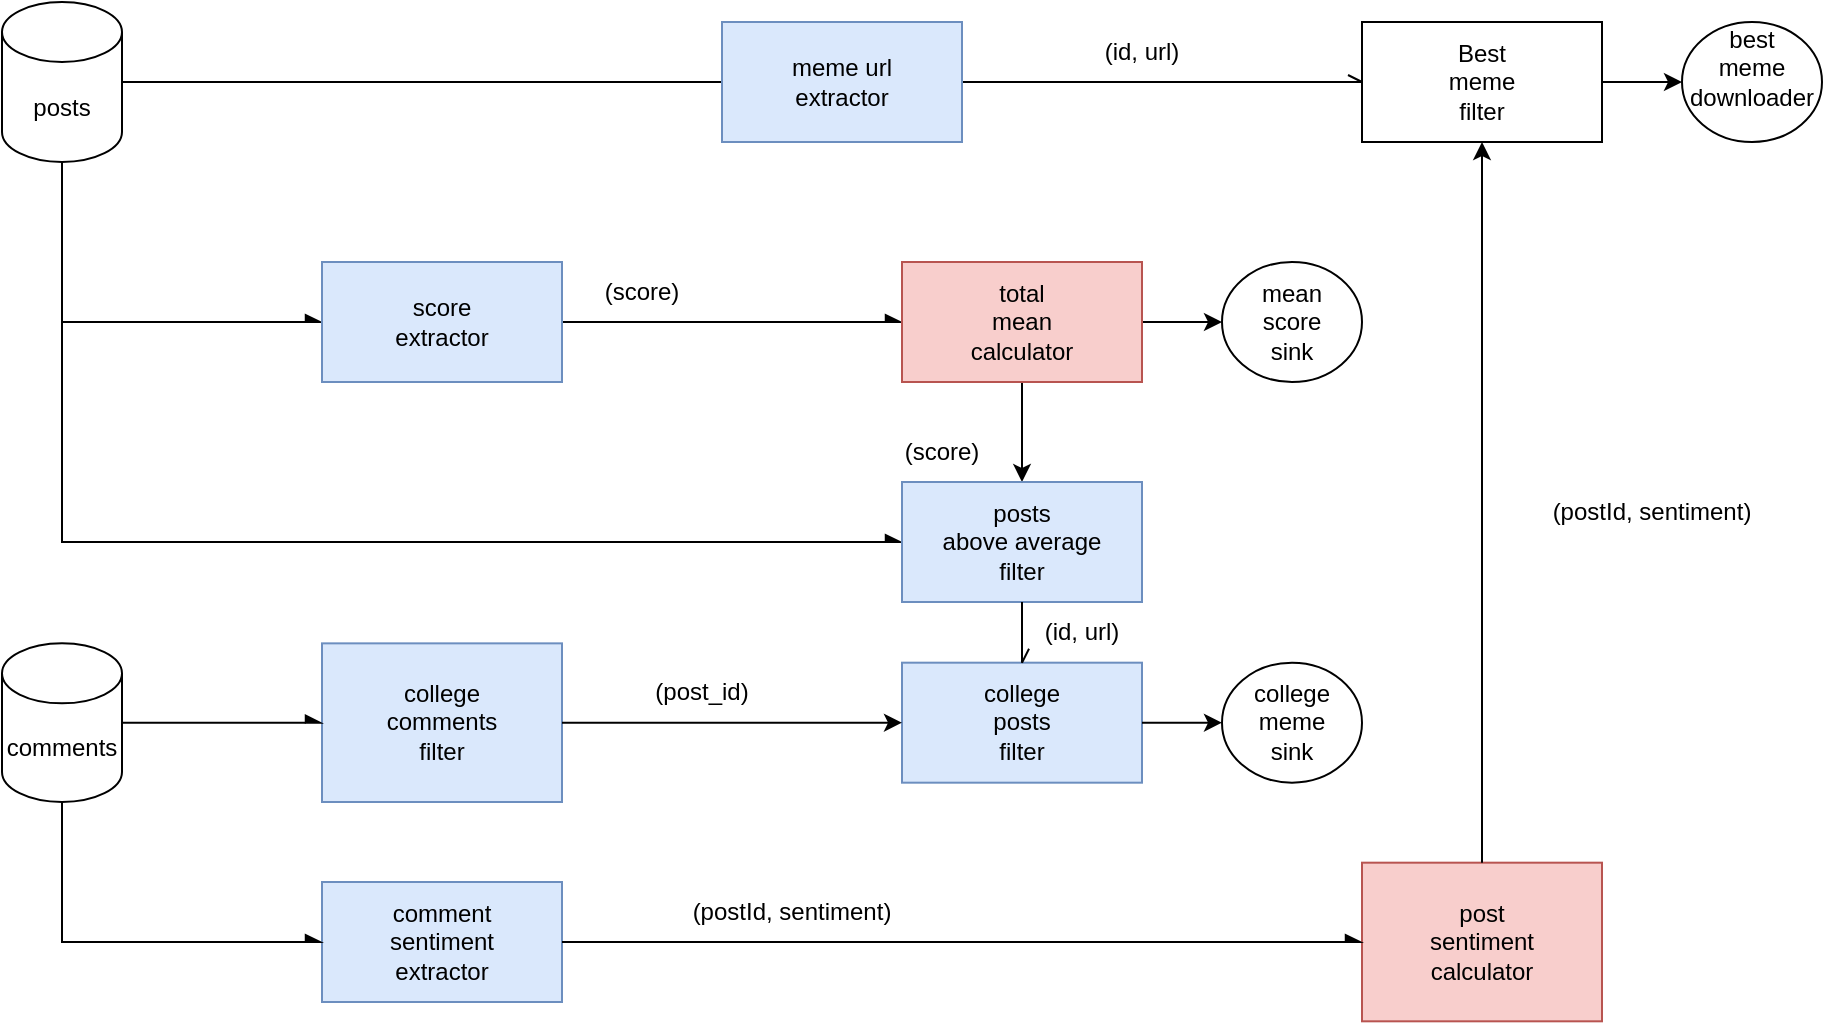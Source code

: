 <mxfile version="20.0.1" type="device" pages="9"><diagram id="4xMCQ97ElC6QH59j1jK5" name="Inicial"><mxGraphModel dx="1422" dy="771" grid="1" gridSize="10" guides="1" tooltips="1" connect="1" arrows="1" fold="1" page="1" pageScale="1" pageWidth="1100" pageHeight="850" math="0" shadow="0"><root><mxCell id="0"/><mxCell id="1" parent="0"/><mxCell id="VGe6P46TPyle--WNk7tG-5" value="" style="edgeStyle=orthogonalEdgeStyle;rounded=0;orthogonalLoop=1;jettySize=auto;html=1;" parent="1" source="VGe6P46TPyle--WNk7tG-7" target="VGe6P46TPyle--WNk7tG-2" edge="1"><mxGeometry relative="1" as="geometry"><mxPoint x="550" y="280" as="sourcePoint"/><Array as="points"/><mxPoint x="580" y="290" as="targetPoint"/></mxGeometry></mxCell><mxCell id="zB96L06X8tfJhfMKlB0G-3" value="posts" style="shape=cylinder3;whiteSpace=wrap;html=1;boundedLbl=1;backgroundOutline=1;size=15;" parent="1" vertex="1"><mxGeometry x="40" y="80" width="60" height="80" as="geometry"/></mxCell><mxCell id="zB96L06X8tfJhfMKlB0G-5" value="" style="endArrow=async;html=1;rounded=0;endFill=1;" parent="1" source="VGe6P46TPyle--WNk7tG-8" target="VGe6P46TPyle--WNk7tG-7" edge="1"><mxGeometry width="50" height="50" relative="1" as="geometry"><mxPoint x="280" y="240" as="sourcePoint"/><mxPoint x="400" y="240" as="targetPoint"/></mxGeometry></mxCell><mxCell id="zB96L06X8tfJhfMKlB0G-7" value="comments" style="shape=cylinder3;whiteSpace=wrap;html=1;boundedLbl=1;backgroundOutline=1;size=15;" parent="1" vertex="1"><mxGeometry x="40" y="400.68" width="60" height="79.32" as="geometry"/></mxCell><mxCell id="zB96L06X8tfJhfMKlB0G-8" value="&lt;div&gt;college&lt;/div&gt;&lt;div&gt;comments&lt;/div&gt;&lt;div&gt;filter&lt;/div&gt;" style="rounded=0;whiteSpace=wrap;html=1;fillColor=#dae8fc;strokeColor=#6c8ebf;" parent="1" vertex="1"><mxGeometry x="200" y="400.68" width="120" height="79.32" as="geometry"/></mxCell><mxCell id="zB96L06X8tfJhfMKlB0G-10" value="&lt;div&gt;college&lt;/div&gt;&lt;div&gt;posts&lt;/div&gt;&lt;div&gt;filter&lt;/div&gt;" style="rounded=0;whiteSpace=wrap;html=1;fillColor=#dae8fc;strokeColor=#6c8ebf;" parent="1" vertex="1"><mxGeometry x="490" y="410.34" width="120" height="60" as="geometry"/></mxCell><mxCell id="zB96L06X8tfJhfMKlB0G-11" value="" style="endArrow=async;html=1;rounded=0;endFill=1;" parent="1" source="zB96L06X8tfJhfMKlB0G-7" target="zB96L06X8tfJhfMKlB0G-8" edge="1"><mxGeometry width="50" height="50" relative="1" as="geometry"><mxPoint x="110" y="302.504" as="sourcePoint"/><mxPoint x="210" y="231.915" as="targetPoint"/></mxGeometry></mxCell><mxCell id="zB96L06X8tfJhfMKlB0G-13" value="" style="endArrow=classic;html=1;rounded=0;endFill=1;" parent="1" source="zB96L06X8tfJhfMKlB0G-8" target="zB96L06X8tfJhfMKlB0G-10" edge="1"><mxGeometry width="50" height="50" relative="1" as="geometry"><mxPoint x="520" y="493.68" as="sourcePoint"/><mxPoint x="570" y="443.68" as="targetPoint"/></mxGeometry></mxCell><mxCell id="zB96L06X8tfJhfMKlB0G-14" value="" style="endArrow=async;html=1;rounded=0;endFill=1;" parent="1" source="zB96L06X8tfJhfMKlB0G-3" edge="1"><mxGeometry width="50" height="50" relative="1" as="geometry"><mxPoint x="100" y="239.996" as="sourcePoint"/><mxPoint x="200" y="240" as="targetPoint"/><Array as="points"><mxPoint x="70" y="240"/></Array></mxGeometry></mxCell><mxCell id="zB96L06X8tfJhfMKlB0G-15" value="&lt;div&gt;comment&lt;/div&gt;&lt;div&gt;sentiment&lt;/div&gt;&lt;div&gt;extractor&lt;br&gt;&lt;/div&gt;" style="rounded=0;whiteSpace=wrap;html=1;fillColor=#dae8fc;strokeColor=#6c8ebf;" parent="1" vertex="1"><mxGeometry x="200" y="520" width="120" height="60" as="geometry"/></mxCell><mxCell id="zB96L06X8tfJhfMKlB0G-16" value="" style="endArrow=async;html=1;rounded=0;endFill=1;" parent="1" source="zB96L06X8tfJhfMKlB0G-7" target="zB96L06X8tfJhfMKlB0G-15" edge="1"><mxGeometry width="50" height="50" relative="1" as="geometry"><mxPoint x="110" y="443.127" as="sourcePoint"/><mxPoint x="210" y="441.285" as="targetPoint"/><Array as="points"><mxPoint x="70" y="550"/></Array></mxGeometry></mxCell><mxCell id="zB96L06X8tfJhfMKlB0G-17" value="&lt;div&gt;post&lt;/div&gt;&lt;div&gt;sentiment&lt;/div&gt;&lt;div&gt;calculator&lt;br&gt;&lt;/div&gt;" style="rounded=0;whiteSpace=wrap;html=1;fillColor=#f8cecc;strokeColor=#b85450;" parent="1" vertex="1"><mxGeometry x="720" y="510.34" width="120" height="79.32" as="geometry"/></mxCell><mxCell id="zB96L06X8tfJhfMKlB0G-18" value="" style="endArrow=async;html=1;rounded=0;endFill=1;" parent="1" source="zB96L06X8tfJhfMKlB0G-15" target="zB96L06X8tfJhfMKlB0G-17" edge="1"><mxGeometry width="50" height="50" relative="1" as="geometry"><mxPoint x="410" y="520" as="sourcePoint"/><mxPoint x="440" y="550" as="targetPoint"/><Array as="points"/></mxGeometry></mxCell><mxCell id="VGe6P46TPyle--WNk7tG-21" value="" style="edgeStyle=orthogonalEdgeStyle;rounded=0;orthogonalLoop=1;jettySize=auto;html=1;endArrow=classic;endFill=1;" parent="1" source="zB96L06X8tfJhfMKlB0G-19" target="VGe6P46TPyle--WNk7tG-17" edge="1"><mxGeometry relative="1" as="geometry"/></mxCell><mxCell id="zB96L06X8tfJhfMKlB0G-19" value="&lt;div&gt;Best&lt;/div&gt;&lt;div&gt;meme&lt;/div&gt;&lt;div&gt;filter&lt;br&gt;&lt;/div&gt;" style="rounded=0;whiteSpace=wrap;html=1;" parent="1" vertex="1"><mxGeometry x="720" y="90" width="120" height="60" as="geometry"/></mxCell><mxCell id="zB96L06X8tfJhfMKlB0G-20" value="" style="endArrow=openAsync;html=1;rounded=0;exitX=1;exitY=0.5;exitDx=0;exitDy=0;exitPerimeter=0;endFill=0;" parent="1" source="zB96L06X8tfJhfMKlB0G-3" target="zB96L06X8tfJhfMKlB0G-19" edge="1"><mxGeometry width="50" height="50" relative="1" as="geometry"><mxPoint x="130" y="170" as="sourcePoint"/><mxPoint x="610" y="160" as="targetPoint"/><Array as="points"/></mxGeometry></mxCell><mxCell id="zB96L06X8tfJhfMKlB0G-21" value="" style="endArrow=classic;html=1;rounded=0;" parent="1" source="zB96L06X8tfJhfMKlB0G-17" target="zB96L06X8tfJhfMKlB0G-19" edge="1"><mxGeometry width="50" height="50" relative="1" as="geometry"><mxPoint x="450" y="420" as="sourcePoint"/><mxPoint x="500" y="370" as="targetPoint"/></mxGeometry></mxCell><mxCell id="VGe6P46TPyle--WNk7tG-1" value="" style="endArrow=async;html=1;rounded=0;endFill=1;" parent="1" source="zB96L06X8tfJhfMKlB0G-3" target="VGe6P46TPyle--WNk7tG-2" edge="1"><mxGeometry width="50" height="50" relative="1" as="geometry"><mxPoint x="360" y="400" as="sourcePoint"/><mxPoint x="400" y="350" as="targetPoint"/><Array as="points"><mxPoint x="70" y="350"/></Array></mxGeometry></mxCell><mxCell id="VGe6P46TPyle--WNk7tG-19" value="" style="edgeStyle=orthogonalEdgeStyle;rounded=0;orthogonalLoop=1;jettySize=auto;html=1;endArrow=classic;endFill=1;" parent="1" source="zB96L06X8tfJhfMKlB0G-10" target="VGe6P46TPyle--WNk7tG-16" edge="1"><mxGeometry relative="1" as="geometry"/></mxCell><mxCell id="VGe6P46TPyle--WNk7tG-2" value="&lt;div&gt;posts&lt;/div&gt;&lt;div&gt;above average&lt;/div&gt;&lt;div&gt;filter&lt;br&gt;&lt;/div&gt;" style="rounded=0;whiteSpace=wrap;html=1;fillColor=#dae8fc;strokeColor=#6c8ebf;" parent="1" vertex="1"><mxGeometry x="490" y="320" width="120" height="60" as="geometry"/></mxCell><mxCell id="VGe6P46TPyle--WNk7tG-18" value="" style="edgeStyle=orthogonalEdgeStyle;rounded=0;orthogonalLoop=1;jettySize=auto;html=1;endArrow=classic;endFill=1;" parent="1" source="VGe6P46TPyle--WNk7tG-7" target="VGe6P46TPyle--WNk7tG-15" edge="1"><mxGeometry relative="1" as="geometry"/></mxCell><mxCell id="VGe6P46TPyle--WNk7tG-7" value="&lt;div&gt;total&lt;/div&gt;&lt;div&gt;mean&lt;/div&gt;&lt;div&gt;calculator&lt;/div&gt;" style="rounded=0;whiteSpace=wrap;html=1;fillColor=#f8cecc;strokeColor=#b85450;" parent="1" vertex="1"><mxGeometry x="490" y="210" width="120" height="60" as="geometry"/></mxCell><mxCell id="VGe6P46TPyle--WNk7tG-8" value="&lt;div&gt;score&lt;/div&gt;&lt;div&gt;extractor&lt;br&gt;&lt;/div&gt;" style="rounded=0;whiteSpace=wrap;html=1;fillColor=#dae8fc;strokeColor=#6c8ebf;" parent="1" vertex="1"><mxGeometry x="200" y="210" width="120" height="60" as="geometry"/></mxCell><mxCell id="VGe6P46TPyle--WNk7tG-9" value="" style="edgeStyle=orthogonalEdgeStyle;rounded=0;orthogonalLoop=1;jettySize=auto;html=1;endArrow=openAsync;endFill=0;" parent="1" source="VGe6P46TPyle--WNk7tG-2" target="zB96L06X8tfJhfMKlB0G-10" edge="1"><mxGeometry relative="1" as="geometry"><mxPoint x="560" y="280" as="sourcePoint"/><mxPoint x="560" y="330" as="targetPoint"/><Array as="points"/></mxGeometry></mxCell><mxCell id="VGe6P46TPyle--WNk7tG-10" value="&lt;div&gt;meme url&lt;/div&gt;&lt;div&gt;extractor&lt;br&gt;&lt;/div&gt;" style="rounded=0;whiteSpace=wrap;html=1;fillColor=#dae8fc;strokeColor=#6c8ebf;" parent="1" vertex="1"><mxGeometry x="400" y="90" width="120" height="60" as="geometry"/></mxCell><mxCell id="VGe6P46TPyle--WNk7tG-11" value="(score)" style="text;html=1;strokeColor=none;fillColor=none;align=center;verticalAlign=middle;whiteSpace=wrap;rounded=0;" parent="1" vertex="1"><mxGeometry x="330" y="210" width="60" height="30" as="geometry"/></mxCell><mxCell id="VGe6P46TPyle--WNk7tG-12" value="(id, url)" style="text;html=1;strokeColor=none;fillColor=none;align=center;verticalAlign=middle;whiteSpace=wrap;rounded=0;" parent="1" vertex="1"><mxGeometry x="580" y="90" width="60" height="30" as="geometry"/></mxCell><mxCell id="VGe6P46TPyle--WNk7tG-14" value="(score)" style="text;html=1;strokeColor=none;fillColor=none;align=center;verticalAlign=middle;whiteSpace=wrap;rounded=0;" parent="1" vertex="1"><mxGeometry x="480" y="290" width="60" height="30" as="geometry"/></mxCell><mxCell id="VGe6P46TPyle--WNk7tG-15" value="&lt;div&gt;mean&lt;/div&gt;&lt;div&gt;score&lt;/div&gt;&lt;div&gt;sink&lt;/div&gt;" style="ellipse;whiteSpace=wrap;html=1;" parent="1" vertex="1"><mxGeometry x="650" y="210" width="70" height="60" as="geometry"/></mxCell><mxCell id="VGe6P46TPyle--WNk7tG-16" value="&lt;div&gt;college&lt;/div&gt;&lt;div&gt;meme&lt;/div&gt;&lt;div&gt;sink&lt;br&gt;&lt;/div&gt;" style="ellipse;whiteSpace=wrap;html=1;" parent="1" vertex="1"><mxGeometry x="650" y="410.34" width="70" height="60" as="geometry"/></mxCell><mxCell id="VGe6P46TPyle--WNk7tG-17" value="&lt;div&gt;best&lt;/div&gt;&lt;div&gt;meme&lt;/div&gt;&lt;div&gt;downloader&lt;/div&gt;&lt;div&gt;&lt;br&gt;&lt;/div&gt;" style="ellipse;whiteSpace=wrap;html=1;" parent="1" vertex="1"><mxGeometry x="880" y="90" width="70" height="60" as="geometry"/></mxCell><mxCell id="MkPt7fIDrhtFSaDLQxYp-2" value="(id, url)" style="text;html=1;strokeColor=none;fillColor=none;align=center;verticalAlign=middle;whiteSpace=wrap;rounded=0;" parent="1" vertex="1"><mxGeometry x="550" y="380.34" width="60" height="30" as="geometry"/></mxCell><mxCell id="MkPt7fIDrhtFSaDLQxYp-3" value="(postId, sentiment)" style="text;html=1;strokeColor=none;fillColor=none;align=center;verticalAlign=middle;whiteSpace=wrap;rounded=0;" parent="1" vertex="1"><mxGeometry x="370" y="520" width="130" height="30" as="geometry"/></mxCell><mxCell id="MkPt7fIDrhtFSaDLQxYp-4" value="(postId, sentiment)" style="text;html=1;strokeColor=none;fillColor=none;align=center;verticalAlign=middle;whiteSpace=wrap;rounded=0;" parent="1" vertex="1"><mxGeometry x="800" y="320" width="130" height="30" as="geometry"/></mxCell><mxCell id="MkPt7fIDrhtFSaDLQxYp-5" value="(post_id)" style="text;html=1;strokeColor=none;fillColor=none;align=center;verticalAlign=middle;whiteSpace=wrap;rounded=0;" parent="1" vertex="1"><mxGeometry x="360" y="410" width="60" height="30" as="geometry"/></mxCell></root></mxGraphModel></diagram><diagram name="Copy of Robustez-best-meme" id="26KMImE5toUSHxY63K-n"><mxGraphModel dx="1422" dy="771" grid="1" gridSize="10" guides="1" tooltips="1" connect="1" arrows="1" fold="1" page="1" pageScale="1" pageWidth="1100" pageHeight="850" math="0" shadow="0"><root><mxCell id="HIkyECJI5ZvNM1ZnvktV-0"/><mxCell id="HIkyECJI5ZvNM1ZnvktV-1" parent="HIkyECJI5ZvNM1ZnvktV-0"/><mxCell id="HIkyECJI5ZvNM1ZnvktV-2" value="" style="rounded=1;whiteSpace=wrap;html=1;" vertex="1" parent="HIkyECJI5ZvNM1ZnvktV-1"><mxGeometry x="280" width="770" height="640" as="geometry"/></mxCell><mxCell id="HIkyECJI5ZvNM1ZnvktV-3" value="" style="ellipse;shape=umlControl;whiteSpace=wrap;html=1;" vertex="1" parent="HIkyECJI5ZvNM1ZnvktV-1"><mxGeometry x="500" y="510" width="70" height="80" as="geometry"/></mxCell><mxCell id="HIkyECJI5ZvNM1ZnvktV-4" value="" style="edgeStyle=orthogonalEdgeStyle;rounded=0;orthogonalLoop=1;jettySize=auto;html=1;" edge="1" parent="HIkyECJI5ZvNM1ZnvktV-1" source="HIkyECJI5ZvNM1ZnvktV-18" target="HIkyECJI5ZvNM1ZnvktV-34"><mxGeometry relative="1" as="geometry"/></mxCell><mxCell id="HIkyECJI5ZvNM1ZnvktV-5" value="" style="ellipse;shape=umlControl;whiteSpace=wrap;html=1;" vertex="1" parent="HIkyECJI5ZvNM1ZnvktV-1"><mxGeometry x="500" y="390" width="70" height="80" as="geometry"/></mxCell><mxCell id="HIkyECJI5ZvNM1ZnvktV-6" value="" style="edgeStyle=orthogonalEdgeStyle;rounded=0;orthogonalLoop=1;jettySize=auto;html=1;" edge="1" parent="HIkyECJI5ZvNM1ZnvktV-1" source="HIkyECJI5ZvNM1ZnvktV-8" target="HIkyECJI5ZvNM1ZnvktV-12"><mxGeometry relative="1" as="geometry"><Array as="points"><mxPoint x="210" y="200"/></Array></mxGeometry></mxCell><mxCell id="HIkyECJI5ZvNM1ZnvktV-7" value="" style="edgeStyle=orthogonalEdgeStyle;rounded=0;orthogonalLoop=1;jettySize=auto;html=1;" edge="1" parent="HIkyECJI5ZvNM1ZnvktV-1" source="HIkyECJI5ZvNM1ZnvktV-8" target="HIkyECJI5ZvNM1ZnvktV-17"><mxGeometry relative="1" as="geometry"><mxPoint x="280" y="460.0" as="targetPoint"/><Array as="points"><mxPoint x="220" y="440"/></Array></mxGeometry></mxCell><mxCell id="HIkyECJI5ZvNM1ZnvktV-8" value="&lt;div&gt;Data&lt;/div&gt;&lt;div&gt;Loader&lt;/div&gt;" style="shape=umlBoundary;whiteSpace=wrap;html=1;" vertex="1" parent="HIkyECJI5ZvNM1ZnvktV-1"><mxGeometry x="160" y="280" width="100" height="80" as="geometry"/></mxCell><mxCell id="HIkyECJI5ZvNM1ZnvktV-9" value="" style="edgeStyle=orthogonalEdgeStyle;rounded=0;orthogonalLoop=1;jettySize=auto;html=1;" edge="1" parent="HIkyECJI5ZvNM1ZnvktV-1" source="HIkyECJI5ZvNM1ZnvktV-12" target="HIkyECJI5ZvNM1ZnvktV-26"><mxGeometry relative="1" as="geometry"><mxPoint x="365" y="80" as="targetPoint"/><Array as="points"><mxPoint x="365" y="80"/></Array></mxGeometry></mxCell><mxCell id="HIkyECJI5ZvNM1ZnvktV-10" value="" style="edgeStyle=orthogonalEdgeStyle;rounded=0;orthogonalLoop=1;jettySize=auto;html=1;" edge="1" parent="HIkyECJI5ZvNM1ZnvktV-1" source="HIkyECJI5ZvNM1ZnvktV-12" target="HIkyECJI5ZvNM1ZnvktV-21"><mxGeometry relative="1" as="geometry"/></mxCell><mxCell id="HIkyECJI5ZvNM1ZnvktV-11" value="" style="edgeStyle=orthogonalEdgeStyle;rounded=0;orthogonalLoop=1;jettySize=auto;html=1;" edge="1" parent="HIkyECJI5ZvNM1ZnvktV-1" source="HIkyECJI5ZvNM1ZnvktV-12" target="HIkyECJI5ZvNM1ZnvktV-29"><mxGeometry relative="1" as="geometry"><mxPoint x="365" y="320" as="targetPoint"/><Array as="points"><mxPoint x="365" y="320"/></Array></mxGeometry></mxCell><mxCell id="HIkyECJI5ZvNM1ZnvktV-12" value="&lt;div&gt;Post&lt;/div&gt;&lt;div&gt;Producer&lt;br&gt;&lt;/div&gt;" style="ellipse;shape=umlControl;whiteSpace=wrap;html=1;" vertex="1" parent="HIkyECJI5ZvNM1ZnvktV-1"><mxGeometry x="330" y="160" width="70" height="80" as="geometry"/></mxCell><mxCell id="HIkyECJI5ZvNM1ZnvktV-13" value="" style="edgeStyle=orthogonalEdgeStyle;rounded=0;orthogonalLoop=1;jettySize=auto;html=1;" edge="1" parent="HIkyECJI5ZvNM1ZnvktV-1" source="HIkyECJI5ZvNM1ZnvktV-14" target="HIkyECJI5ZvNM1ZnvktV-8"><mxGeometry relative="1" as="geometry"/></mxCell><mxCell id="HIkyECJI5ZvNM1ZnvktV-14" value="&lt;div&gt;User&lt;/div&gt;" style="shape=umlActor;verticalLabelPosition=bottom;verticalAlign=top;html=1;" vertex="1" parent="HIkyECJI5ZvNM1ZnvktV-1"><mxGeometry x="80" y="290" width="30" height="60" as="geometry"/></mxCell><mxCell id="HIkyECJI5ZvNM1ZnvktV-15" value="" style="edgeStyle=orthogonalEdgeStyle;rounded=0;orthogonalLoop=1;jettySize=auto;html=1;" edge="1" parent="HIkyECJI5ZvNM1ZnvktV-1" source="HIkyECJI5ZvNM1ZnvktV-17" target="HIkyECJI5ZvNM1ZnvktV-18"><mxGeometry relative="1" as="geometry"/></mxCell><mxCell id="HIkyECJI5ZvNM1ZnvktV-16" value="" style="edgeStyle=orthogonalEdgeStyle;rounded=0;orthogonalLoop=1;jettySize=auto;html=1;" edge="1" parent="HIkyECJI5ZvNM1ZnvktV-1" source="HIkyECJI5ZvNM1ZnvktV-17" target="HIkyECJI5ZvNM1ZnvktV-23"><mxGeometry relative="1" as="geometry"><Array as="points"><mxPoint x="365" y="560"/></Array></mxGeometry></mxCell><mxCell id="HIkyECJI5ZvNM1ZnvktV-17" value="&lt;div&gt;Comment&lt;/div&gt;&lt;div&gt;Producer&lt;br&gt;&lt;/div&gt;" style="ellipse;shape=umlControl;whiteSpace=wrap;html=1;" vertex="1" parent="HIkyECJI5ZvNM1ZnvktV-1"><mxGeometry x="330" y="400" width="70" height="80" as="geometry"/></mxCell><mxCell id="HIkyECJI5ZvNM1ZnvktV-18" value="&lt;div&gt;College&lt;/div&gt;&lt;div&gt;Comments&lt;/div&gt;&lt;div&gt;filter&lt;/div&gt;" style="ellipse;shape=umlControl;whiteSpace=wrap;html=1;" vertex="1" parent="HIkyECJI5ZvNM1ZnvktV-1"><mxGeometry x="490" y="400" width="70" height="80" as="geometry"/></mxCell><mxCell id="HIkyECJI5ZvNM1ZnvktV-19" value="" style="ellipse;shape=umlControl;whiteSpace=wrap;html=1;" vertex="1" parent="HIkyECJI5ZvNM1ZnvktV-1"><mxGeometry x="500" y="150" width="70" height="80" as="geometry"/></mxCell><mxCell id="HIkyECJI5ZvNM1ZnvktV-20" value="" style="edgeStyle=orthogonalEdgeStyle;rounded=0;orthogonalLoop=1;jettySize=auto;html=1;" edge="1" parent="HIkyECJI5ZvNM1ZnvktV-1" source="HIkyECJI5ZvNM1ZnvktV-21" target="HIkyECJI5ZvNM1ZnvktV-31"><mxGeometry relative="1" as="geometry"/></mxCell><mxCell id="HIkyECJI5ZvNM1ZnvktV-21" value="&lt;div&gt;Score&lt;/div&gt;&lt;div&gt;Extractor&lt;br&gt;&lt;/div&gt;" style="ellipse;shape=umlControl;whiteSpace=wrap;html=1;" vertex="1" parent="HIkyECJI5ZvNM1ZnvktV-1"><mxGeometry x="490" y="160" width="70" height="80" as="geometry"/></mxCell><mxCell id="HIkyECJI5ZvNM1ZnvktV-22" value="" style="edgeStyle=orthogonalEdgeStyle;rounded=0;orthogonalLoop=1;jettySize=auto;html=1;" edge="1" parent="HIkyECJI5ZvNM1ZnvktV-1" source="HIkyECJI5ZvNM1ZnvktV-23" target="HIkyECJI5ZvNM1ZnvktV-36"><mxGeometry relative="1" as="geometry"/></mxCell><mxCell id="HIkyECJI5ZvNM1ZnvktV-23" value="&lt;div&gt;Comment&lt;/div&gt;&lt;div&gt;Sentiment&lt;/div&gt;&lt;div&gt;Extractor&lt;br&gt;&lt;/div&gt;" style="ellipse;shape=umlControl;whiteSpace=wrap;html=1;" vertex="1" parent="HIkyECJI5ZvNM1ZnvktV-1"><mxGeometry x="490" y="520" width="70" height="80" as="geometry"/></mxCell><mxCell id="HIkyECJI5ZvNM1ZnvktV-24" value="" style="ellipse;shape=umlControl;whiteSpace=wrap;html=1;" vertex="1" parent="HIkyECJI5ZvNM1ZnvktV-1"><mxGeometry x="500" y="30" width="70" height="80" as="geometry"/></mxCell><mxCell id="HIkyECJI5ZvNM1ZnvktV-25" value="" style="edgeStyle=orthogonalEdgeStyle;rounded=0;orthogonalLoop=1;jettySize=auto;html=1;" edge="1" parent="HIkyECJI5ZvNM1ZnvktV-1" source="HIkyECJI5ZvNM1ZnvktV-26" target="HIkyECJI5ZvNM1ZnvktV-38"><mxGeometry relative="1" as="geometry"/></mxCell><mxCell id="HIkyECJI5ZvNM1ZnvktV-26" value="&lt;div&gt;Meme&lt;/div&gt;&lt;div&gt;Url&lt;/div&gt;&lt;div&gt;Extractor&lt;br&gt;&lt;/div&gt;" style="ellipse;shape=umlControl;whiteSpace=wrap;html=1;" vertex="1" parent="HIkyECJI5ZvNM1ZnvktV-1"><mxGeometry x="490" y="40" width="70" height="80" as="geometry"/></mxCell><mxCell id="HIkyECJI5ZvNM1ZnvktV-27" value="" style="ellipse;shape=umlControl;whiteSpace=wrap;html=1;" vertex="1" parent="HIkyECJI5ZvNM1ZnvktV-1"><mxGeometry x="500" y="270" width="70" height="80" as="geometry"/></mxCell><mxCell id="HIkyECJI5ZvNM1ZnvktV-28" value="" style="edgeStyle=orthogonalEdgeStyle;rounded=0;orthogonalLoop=1;jettySize=auto;html=1;" edge="1" parent="HIkyECJI5ZvNM1ZnvktV-1" source="HIkyECJI5ZvNM1ZnvktV-29" target="HIkyECJI5ZvNM1ZnvktV-34"><mxGeometry relative="1" as="geometry"><mxPoint x="640" y="320" as="targetPoint"/></mxGeometry></mxCell><mxCell id="HIkyECJI5ZvNM1ZnvktV-29" value="&lt;div&gt;posts&lt;/div&gt;&lt;div&gt;above average&lt;/div&gt;&lt;div&gt;filter&lt;br&gt;&lt;/div&gt;" style="ellipse;shape=umlControl;whiteSpace=wrap;html=1;" vertex="1" parent="HIkyECJI5ZvNM1ZnvktV-1"><mxGeometry x="490" y="280" width="70" height="80" as="geometry"/></mxCell><mxCell id="HIkyECJI5ZvNM1ZnvktV-30" value="" style="edgeStyle=orthogonalEdgeStyle;rounded=0;orthogonalLoop=1;jettySize=auto;html=1;" edge="1" parent="HIkyECJI5ZvNM1ZnvktV-1" source="HIkyECJI5ZvNM1ZnvktV-31" target="HIkyECJI5ZvNM1ZnvktV-39"><mxGeometry relative="1" as="geometry"/></mxCell><mxCell id="HIkyECJI5ZvNM1ZnvktV-31" value="&lt;div&gt;Total Mean Calculator&lt;br&gt;&lt;/div&gt;" style="ellipse;shape=umlControl;whiteSpace=wrap;html=1;" vertex="1" parent="HIkyECJI5ZvNM1ZnvktV-1"><mxGeometry x="650" y="160" width="70" height="80" as="geometry"/></mxCell><mxCell id="HIkyECJI5ZvNM1ZnvktV-32" value="" style="ellipse;shape=umlControl;whiteSpace=wrap;html=1;" vertex="1" parent="HIkyECJI5ZvNM1ZnvktV-1"><mxGeometry x="660" y="390" width="70" height="80" as="geometry"/></mxCell><mxCell id="HIkyECJI5ZvNM1ZnvktV-33" value="" style="edgeStyle=orthogonalEdgeStyle;rounded=0;orthogonalLoop=1;jettySize=auto;html=1;" edge="1" parent="HIkyECJI5ZvNM1ZnvktV-1" source="HIkyECJI5ZvNM1ZnvktV-34" target="HIkyECJI5ZvNM1ZnvktV-39"><mxGeometry relative="1" as="geometry"><mxPoint x="930.0" y="440" as="targetPoint"/></mxGeometry></mxCell><mxCell id="HIkyECJI5ZvNM1ZnvktV-34" value="&lt;div&gt;College posts&lt;/div&gt;&lt;div&gt;filter&lt;/div&gt;" style="ellipse;shape=umlControl;whiteSpace=wrap;html=1;" vertex="1" parent="HIkyECJI5ZvNM1ZnvktV-1"><mxGeometry x="650" y="400" width="70" height="80" as="geometry"/></mxCell><mxCell id="HIkyECJI5ZvNM1ZnvktV-35" value="" style="edgeStyle=orthogonalEdgeStyle;rounded=0;orthogonalLoop=1;jettySize=auto;html=1;" edge="1" parent="HIkyECJI5ZvNM1ZnvktV-1" source="HIkyECJI5ZvNM1ZnvktV-36" target="HIkyECJI5ZvNM1ZnvktV-38"><mxGeometry relative="1" as="geometry"><mxPoint x="845" y="440.0" as="targetPoint"/></mxGeometry></mxCell><mxCell id="HIkyECJI5ZvNM1ZnvktV-36" value="&lt;div&gt;Post&lt;/div&gt;&lt;div&gt;sentiment&lt;/div&gt;&lt;div&gt;calculator&lt;br&gt;&lt;/div&gt;" style="ellipse;shape=umlControl;whiteSpace=wrap;html=1;" vertex="1" parent="HIkyECJI5ZvNM1ZnvktV-1"><mxGeometry x="810" y="520" width="70" height="80" as="geometry"/></mxCell><mxCell id="HIkyECJI5ZvNM1ZnvktV-37" value="" style="edgeStyle=orthogonalEdgeStyle;rounded=0;orthogonalLoop=1;jettySize=auto;html=1;entryX=0.554;entryY=0.111;entryDx=0;entryDy=0;entryPerimeter=0;" edge="1" parent="HIkyECJI5ZvNM1ZnvktV-1" source="HIkyECJI5ZvNM1ZnvktV-38" target="HIkyECJI5ZvNM1ZnvktV-39"><mxGeometry relative="1" as="geometry"><mxPoint x="960.0" y="80" as="targetPoint"/></mxGeometry></mxCell><mxCell id="HIkyECJI5ZvNM1ZnvktV-38" value="&lt;div&gt;Best meme&lt;/div&gt;&lt;div&gt;filter&lt;br&gt;&lt;/div&gt;" style="ellipse;shape=umlControl;whiteSpace=wrap;html=1;" vertex="1" parent="HIkyECJI5ZvNM1ZnvktV-1"><mxGeometry x="810" y="40" width="70" height="80" as="geometry"/></mxCell><mxCell id="HIkyECJI5ZvNM1ZnvktV-39" value="&lt;div&gt;Result&lt;/div&gt;&lt;div&gt;consumer&lt;/div&gt;" style="ellipse;shape=umlControl;whiteSpace=wrap;html=1;" vertex="1" parent="HIkyECJI5ZvNM1ZnvktV-1"><mxGeometry x="930" y="160" width="70" height="80" as="geometry"/></mxCell></root></mxGraphModel></diagram><diagram id="Xx45lRYYQ8cmSnIRhcUu" name="Robustez-mean"><mxGraphModel dx="1185" dy="643" grid="1" gridSize="10" guides="1" tooltips="1" connect="1" arrows="1" fold="1" page="1" pageScale="1" pageWidth="1100" pageHeight="850" math="0" shadow="0"><root><mxCell id="0"/><mxCell id="1" parent="0"/><mxCell id="aEgOFrUklhNa_CsIw9Ot-1" value="" style="rounded=1;whiteSpace=wrap;html=1;" parent="1" vertex="1"><mxGeometry x="280" y="60" width="750" height="290" as="geometry"/></mxCell><mxCell id="WPKFbJ4l1PLuM117C7PZ-6" value="" style="edgeStyle=orthogonalEdgeStyle;rounded=0;orthogonalLoop=1;jettySize=auto;html=1;" parent="1" source="ZAlIX4SWz6s8Fae6RYaO-2" target="ZAlIX4SWz6s8Fae6RYaO-3" edge="1"><mxGeometry relative="1" as="geometry"><Array as="points"><mxPoint x="210" y="200"/></Array></mxGeometry></mxCell><mxCell id="ZAlIX4SWz6s8Fae6RYaO-2" value="&lt;div&gt;Data&lt;/div&gt;&lt;div&gt;Loader&lt;/div&gt;" style="shape=umlBoundary;whiteSpace=wrap;html=1;" parent="1" vertex="1"><mxGeometry x="150" y="160" width="100" height="80" as="geometry"/></mxCell><mxCell id="WPKFbJ4l1PLuM117C7PZ-3" value="" style="edgeStyle=orthogonalEdgeStyle;rounded=0;orthogonalLoop=1;jettySize=auto;html=1;entryX=0;entryY=0.5;entryDx=0;entryDy=0;entryPerimeter=0;" parent="1" source="ZAlIX4SWz6s8Fae6RYaO-3" target="auw78l_VyVgGTQxZ2bmb-1" edge="1"><mxGeometry relative="1" as="geometry"><mxPoint x="450" y="200" as="sourcePoint"/></mxGeometry></mxCell><mxCell id="ZAlIX4SWz6s8Fae6RYaO-3" value="&lt;div&gt;Post&lt;/div&gt;&lt;div&gt;Producer&lt;br&gt;&lt;/div&gt;" style="ellipse;shape=umlControl;whiteSpace=wrap;html=1;" parent="1" vertex="1"><mxGeometry x="330" y="160" width="70" height="80" as="geometry"/></mxCell><mxCell id="oMK9qcY4NWw0CAahhnYd-1" value="" style="edgeStyle=orthogonalEdgeStyle;rounded=0;orthogonalLoop=1;jettySize=auto;html=1;" parent="1" source="ZAlIX4SWz6s8Fae6RYaO-4" target="ZAlIX4SWz6s8Fae6RYaO-2" edge="1"><mxGeometry relative="1" as="geometry"/></mxCell><mxCell id="ZAlIX4SWz6s8Fae6RYaO-4" value="&lt;div&gt;User&lt;/div&gt;" style="shape=umlActor;verticalLabelPosition=bottom;verticalAlign=top;html=1;" parent="1" vertex="1"><mxGeometry x="80" y="170" width="30" height="60" as="geometry"/></mxCell><mxCell id="aQwc5RmkN4Wzp4-4K_n1-6" value="" style="ellipse;shape=umlControl;whiteSpace=wrap;html=1;" parent="1" vertex="1"><mxGeometry x="550" y="150" width="70" height="80" as="geometry"/></mxCell><mxCell id="aQwc5RmkN4Wzp4-4K_n1-7" value="&lt;div&gt;Score&lt;/div&gt;&lt;div&gt;Extractor&lt;br&gt;&lt;/div&gt;" style="ellipse;shape=umlControl;whiteSpace=wrap;html=1;" parent="1" vertex="1"><mxGeometry x="540" y="160" width="70" height="80" as="geometry"/></mxCell><mxCell id="8GT285WBiC6E_hcmd9vi-8" value="" style="edgeStyle=orthogonalEdgeStyle;rounded=0;orthogonalLoop=1;jettySize=auto;html=1;startArrow=none;" parent="1" source="auw78l_VyVgGTQxZ2bmb-11" target="8GT285WBiC6E_hcmd9vi-7" edge="1"><mxGeometry relative="1" as="geometry"/></mxCell><mxCell id="IKQdaCcORRID90VjCXh9-1" value="&lt;div&gt;Total Mean Calculator&lt;br&gt;&lt;/div&gt;" style="ellipse;shape=umlControl;whiteSpace=wrap;html=1;" parent="1" vertex="1"><mxGeometry x="750" y="160" width="70" height="80" as="geometry"/></mxCell><mxCell id="8GT285WBiC6E_hcmd9vi-7" value="&lt;div&gt;Result&lt;/div&gt;&lt;div&gt;consumer&lt;/div&gt;" style="ellipse;shape=umlControl;whiteSpace=wrap;html=1;" parent="1" vertex="1"><mxGeometry x="950" y="160" width="70" height="80" as="geometry"/></mxCell><mxCell id="auw78l_VyVgGTQxZ2bmb-2" value="" style="edgeStyle=orthogonalEdgeStyle;rounded=0;orthogonalLoop=1;jettySize=auto;html=1;" edge="1" parent="1" source="auw78l_VyVgGTQxZ2bmb-1" target="aQwc5RmkN4Wzp4-4K_n1-7"><mxGeometry relative="1" as="geometry"/></mxCell><mxCell id="auw78l_VyVgGTQxZ2bmb-1" value="" style="strokeWidth=2;html=1;shape=mxgraph.flowchart.direct_data;whiteSpace=wrap;" vertex="1" parent="1"><mxGeometry x="430" y="190" width="80" height="20" as="geometry"/></mxCell><mxCell id="auw78l_VyVgGTQxZ2bmb-3" value="tp2.posts.score_src" style="text;html=1;strokeColor=none;fillColor=none;align=center;verticalAlign=middle;whiteSpace=wrap;rounded=0;" vertex="1" parent="1"><mxGeometry x="440" y="160" width="60" height="30" as="geometry"/></mxCell><mxCell id="auw78l_VyVgGTQxZ2bmb-7" value="" style="edgeStyle=orthogonalEdgeStyle;rounded=0;orthogonalLoop=1;jettySize=auto;html=1;" edge="1" parent="1" source="auw78l_VyVgGTQxZ2bmb-5" target="IKQdaCcORRID90VjCXh9-1"><mxGeometry relative="1" as="geometry"/></mxCell><mxCell id="auw78l_VyVgGTQxZ2bmb-5" value="" style="strokeWidth=2;html=1;shape=mxgraph.flowchart.direct_data;whiteSpace=wrap;" vertex="1" parent="1"><mxGeometry x="640" y="190" width="80" height="20" as="geometry"/></mxCell><mxCell id="auw78l_VyVgGTQxZ2bmb-6" value="tp2.posts.mean" style="text;html=1;strokeColor=none;fillColor=none;align=center;verticalAlign=middle;whiteSpace=wrap;rounded=0;" vertex="1" parent="1"><mxGeometry x="650" y="160" width="60" height="30" as="geometry"/></mxCell><mxCell id="auw78l_VyVgGTQxZ2bmb-9" value="" style="edgeStyle=orthogonalEdgeStyle;rounded=0;orthogonalLoop=1;jettySize=auto;html=1;" edge="1" parent="1" source="aQwc5RmkN4Wzp4-4K_n1-6" target="auw78l_VyVgGTQxZ2bmb-5"><mxGeometry relative="1" as="geometry"><mxPoint x="730" y="210" as="sourcePoint"/><mxPoint x="760" y="210" as="targetPoint"/><Array as="points"><mxPoint x="630" y="200"/><mxPoint x="630" y="200"/></Array></mxGeometry></mxCell><mxCell id="auw78l_VyVgGTQxZ2bmb-10" value="tp2.results" style="text;html=1;strokeColor=none;fillColor=none;align=center;verticalAlign=middle;whiteSpace=wrap;rounded=0;" vertex="1" parent="1"><mxGeometry x="860" y="160" width="60" height="30" as="geometry"/></mxCell><mxCell id="auw78l_VyVgGTQxZ2bmb-11" value="" style="strokeWidth=2;html=1;shape=mxgraph.flowchart.direct_data;whiteSpace=wrap;" vertex="1" parent="1"><mxGeometry x="850" y="190" width="80" height="20" as="geometry"/></mxCell><mxCell id="auw78l_VyVgGTQxZ2bmb-12" value="" style="edgeStyle=orthogonalEdgeStyle;rounded=0;orthogonalLoop=1;jettySize=auto;html=1;endArrow=classic;endFill=1;" edge="1" parent="1" source="IKQdaCcORRID90VjCXh9-1" target="auw78l_VyVgGTQxZ2bmb-11"><mxGeometry relative="1" as="geometry"><mxPoint x="820" y="200" as="sourcePoint"/><mxPoint x="930" y="200" as="targetPoint"/></mxGeometry></mxCell></root></mxGraphModel></diagram><diagram name="Robustez-college-postts" id="3qrUNrQ7FOGaKTKQitxv"><mxGraphModel dx="1185" dy="643" grid="1" gridSize="10" guides="1" tooltips="1" connect="1" arrows="1" fold="1" page="1" pageScale="1" pageWidth="1100" pageHeight="850" math="0" shadow="0"><root><mxCell id="UwXk4dOzIFjwc2MGn7ds-0"/><mxCell id="UwXk4dOzIFjwc2MGn7ds-1" parent="UwXk4dOzIFjwc2MGn7ds-0"/><mxCell id="UwXk4dOzIFjwc2MGn7ds-2" value="" style="rounded=1;whiteSpace=wrap;html=1;" vertex="1" parent="UwXk4dOzIFjwc2MGn7ds-1"><mxGeometry x="280" y="60" width="770" height="500" as="geometry"/></mxCell><mxCell id="UwXk4dOzIFjwc2MGn7ds-3" value="" style="edgeStyle=orthogonalEdgeStyle;rounded=0;orthogonalLoop=1;jettySize=auto;html=1;" edge="1" parent="UwXk4dOzIFjwc2MGn7ds-1" source="UwXk4dOzIFjwc2MGn7ds-4" target="UwXk4dOzIFjwc2MGn7ds-6"><mxGeometry relative="1" as="geometry"><Array as="points"><mxPoint x="210" y="200"/></Array></mxGeometry></mxCell><mxCell id="UwXk4dOzIFjwc2MGn7ds-4" value="&lt;div&gt;Data&lt;/div&gt;&lt;div&gt;Loader&lt;/div&gt;" style="shape=umlBoundary;whiteSpace=wrap;html=1;" vertex="1" parent="UwXk4dOzIFjwc2MGn7ds-1"><mxGeometry x="150" y="160" width="100" height="80" as="geometry"/></mxCell><mxCell id="UwXk4dOzIFjwc2MGn7ds-5" value="" style="edgeStyle=orthogonalEdgeStyle;rounded=0;orthogonalLoop=1;jettySize=auto;html=1;entryX=0;entryY=0.5;entryDx=0;entryDy=0;entryPerimeter=0;" edge="1" parent="UwXk4dOzIFjwc2MGn7ds-1" source="UwXk4dOzIFjwc2MGn7ds-6" target="UwXk4dOzIFjwc2MGn7ds-15"><mxGeometry relative="1" as="geometry"><mxPoint x="450" y="200" as="sourcePoint"/></mxGeometry></mxCell><mxCell id="XkuVnXZ5quLrBE00K3vF-1" value="" style="edgeStyle=orthogonalEdgeStyle;rounded=0;orthogonalLoop=1;jettySize=auto;html=1;endArrow=classic;endFill=1;entryX=0;entryY=0.5;entryDx=0;entryDy=0;entryPerimeter=0;" edge="1" parent="UwXk4dOzIFjwc2MGn7ds-1" source="UwXk4dOzIFjwc2MGn7ds-6" target="1DM4rXqjJqgqOa0fqjEn-2"><mxGeometry relative="1" as="geometry"><mxPoint x="365" y="320.0" as="targetPoint"/><Array as="points"><mxPoint x="365" y="320"/></Array></mxGeometry></mxCell><mxCell id="UwXk4dOzIFjwc2MGn7ds-6" value="&lt;div&gt;Post&lt;/div&gt;&lt;div&gt;Producer&lt;br&gt;&lt;/div&gt;" style="ellipse;shape=umlControl;whiteSpace=wrap;html=1;" vertex="1" parent="UwXk4dOzIFjwc2MGn7ds-1"><mxGeometry x="330" y="160" width="70" height="80" as="geometry"/></mxCell><mxCell id="UwXk4dOzIFjwc2MGn7ds-7" value="" style="edgeStyle=orthogonalEdgeStyle;rounded=0;orthogonalLoop=1;jettySize=auto;html=1;" edge="1" parent="UwXk4dOzIFjwc2MGn7ds-1" source="UwXk4dOzIFjwc2MGn7ds-8" target="UwXk4dOzIFjwc2MGn7ds-4"><mxGeometry relative="1" as="geometry"/></mxCell><mxCell id="UwXk4dOzIFjwc2MGn7ds-8" value="&lt;div&gt;User&lt;/div&gt;" style="shape=umlActor;verticalLabelPosition=bottom;verticalAlign=top;html=1;" vertex="1" parent="UwXk4dOzIFjwc2MGn7ds-1"><mxGeometry x="80" y="170" width="30" height="60" as="geometry"/></mxCell><mxCell id="UwXk4dOzIFjwc2MGn7ds-9" value="" style="ellipse;shape=umlControl;whiteSpace=wrap;html=1;" vertex="1" parent="UwXk4dOzIFjwc2MGn7ds-1"><mxGeometry x="550" y="150" width="70" height="80" as="geometry"/></mxCell><mxCell id="UwXk4dOzIFjwc2MGn7ds-10" value="&lt;div&gt;Score&lt;/div&gt;&lt;div&gt;Extractor&lt;br&gt;&lt;/div&gt;" style="ellipse;shape=umlControl;whiteSpace=wrap;html=1;" vertex="1" parent="UwXk4dOzIFjwc2MGn7ds-1"><mxGeometry x="540" y="160" width="70" height="80" as="geometry"/></mxCell><mxCell id="UwXk4dOzIFjwc2MGn7ds-11" value="" style="edgeStyle=orthogonalEdgeStyle;rounded=0;orthogonalLoop=1;jettySize=auto;html=1;startArrow=none;" edge="1" parent="UwXk4dOzIFjwc2MGn7ds-1" source="UwXk4dOzIFjwc2MGn7ds-22" target="UwXk4dOzIFjwc2MGn7ds-13"><mxGeometry relative="1" as="geometry"/></mxCell><mxCell id="UwXk4dOzIFjwc2MGn7ds-12" value="&lt;div&gt;Total Mean Calculator&lt;br&gt;&lt;/div&gt;" style="ellipse;shape=umlControl;whiteSpace=wrap;html=1;" vertex="1" parent="UwXk4dOzIFjwc2MGn7ds-1"><mxGeometry x="750" y="160" width="70" height="80" as="geometry"/></mxCell><mxCell id="UwXk4dOzIFjwc2MGn7ds-13" value="&lt;div&gt;Result&lt;/div&gt;&lt;div&gt;consumer&lt;/div&gt;" style="ellipse;shape=umlControl;whiteSpace=wrap;html=1;" vertex="1" parent="UwXk4dOzIFjwc2MGn7ds-1"><mxGeometry x="960" y="420" width="70" height="80" as="geometry"/></mxCell><mxCell id="UwXk4dOzIFjwc2MGn7ds-14" value="" style="edgeStyle=orthogonalEdgeStyle;rounded=0;orthogonalLoop=1;jettySize=auto;html=1;" edge="1" parent="UwXk4dOzIFjwc2MGn7ds-1" source="UwXk4dOzIFjwc2MGn7ds-15" target="UwXk4dOzIFjwc2MGn7ds-10"><mxGeometry relative="1" as="geometry"/></mxCell><mxCell id="UwXk4dOzIFjwc2MGn7ds-15" value="" style="strokeWidth=2;html=1;shape=mxgraph.flowchart.direct_data;whiteSpace=wrap;" vertex="1" parent="UwXk4dOzIFjwc2MGn7ds-1"><mxGeometry x="430" y="190" width="80" height="20" as="geometry"/></mxCell><mxCell id="UwXk4dOzIFjwc2MGn7ds-16" value="tp2.posts.score_src" style="text;html=1;strokeColor=none;fillColor=none;align=center;verticalAlign=middle;whiteSpace=wrap;rounded=0;" vertex="1" parent="UwXk4dOzIFjwc2MGn7ds-1"><mxGeometry x="440" y="160" width="60" height="30" as="geometry"/></mxCell><mxCell id="UwXk4dOzIFjwc2MGn7ds-17" value="" style="edgeStyle=orthogonalEdgeStyle;rounded=0;orthogonalLoop=1;jettySize=auto;html=1;" edge="1" parent="UwXk4dOzIFjwc2MGn7ds-1" source="UwXk4dOzIFjwc2MGn7ds-18" target="UwXk4dOzIFjwc2MGn7ds-12"><mxGeometry relative="1" as="geometry"/></mxCell><mxCell id="UwXk4dOzIFjwc2MGn7ds-18" value="" style="strokeWidth=2;html=1;shape=mxgraph.flowchart.direct_data;whiteSpace=wrap;" vertex="1" parent="UwXk4dOzIFjwc2MGn7ds-1"><mxGeometry x="640" y="190" width="80" height="20" as="geometry"/></mxCell><mxCell id="UwXk4dOzIFjwc2MGn7ds-19" value="tp2.posts.mean" style="text;html=1;strokeColor=none;fillColor=none;align=center;verticalAlign=middle;whiteSpace=wrap;rounded=0;" vertex="1" parent="UwXk4dOzIFjwc2MGn7ds-1"><mxGeometry x="650" y="160" width="60" height="30" as="geometry"/></mxCell><mxCell id="UwXk4dOzIFjwc2MGn7ds-20" value="" style="edgeStyle=orthogonalEdgeStyle;rounded=0;orthogonalLoop=1;jettySize=auto;html=1;" edge="1" parent="UwXk4dOzIFjwc2MGn7ds-1" source="UwXk4dOzIFjwc2MGn7ds-9" target="UwXk4dOzIFjwc2MGn7ds-18"><mxGeometry relative="1" as="geometry"><mxPoint x="730" y="210" as="sourcePoint"/><mxPoint x="760" y="210" as="targetPoint"/><Array as="points"><mxPoint x="630" y="200"/><mxPoint x="630" y="200"/></Array></mxGeometry></mxCell><mxCell id="UwXk4dOzIFjwc2MGn7ds-21" value="tp2.results" style="text;html=1;strokeColor=none;fillColor=none;align=center;verticalAlign=middle;whiteSpace=wrap;rounded=0;" vertex="1" parent="UwXk4dOzIFjwc2MGn7ds-1"><mxGeometry x="870" y="420" width="60" height="30" as="geometry"/></mxCell><mxCell id="UwXk4dOzIFjwc2MGn7ds-22" value="" style="strokeWidth=2;html=1;shape=mxgraph.flowchart.direct_data;whiteSpace=wrap;" vertex="1" parent="UwXk4dOzIFjwc2MGn7ds-1"><mxGeometry x="860" y="450" width="80" height="20" as="geometry"/></mxCell><mxCell id="UwXk4dOzIFjwc2MGn7ds-23" value="" style="edgeStyle=orthogonalEdgeStyle;rounded=0;orthogonalLoop=1;jettySize=auto;html=1;endArrow=classic;endFill=1;" edge="1" parent="UwXk4dOzIFjwc2MGn7ds-1" target="UwXk4dOzIFjwc2MGn7ds-22"><mxGeometry relative="1" as="geometry"><mxPoint x="830" y="460.0" as="sourcePoint"/><mxPoint x="940" y="460" as="targetPoint"/></mxGeometry></mxCell><mxCell id="QdL0pLC4qN7lzxdpY0eC-0" value="" style="edgeStyle=orthogonalEdgeStyle;rounded=0;orthogonalLoop=1;jettySize=auto;html=1;" edge="1" parent="UwXk4dOzIFjwc2MGn7ds-1" target="QdL0pLC4qN7lzxdpY0eC-1"><mxGeometry relative="1" as="geometry"><mxPoint x="269.97" y="340.0" as="targetPoint"/><Array as="points"><mxPoint x="210" y="460"/></Array><mxPoint x="210.004" y="240.0" as="sourcePoint"/></mxGeometry></mxCell><mxCell id="QdL0pLC4qN7lzxdpY0eC-1" value="&lt;div&gt;Comment&lt;/div&gt;&lt;div&gt;Producer&lt;br&gt;&lt;/div&gt;" style="ellipse;shape=umlControl;whiteSpace=wrap;html=1;" vertex="1" parent="UwXk4dOzIFjwc2MGn7ds-1"><mxGeometry x="330" y="420" width="70" height="80" as="geometry"/></mxCell><mxCell id="ZJFzwR-emvimEYBWntFm-0" value="" style="edgeStyle=orthogonalEdgeStyle;rounded=0;orthogonalLoop=1;jettySize=auto;html=1;" edge="1" parent="UwXk4dOzIFjwc2MGn7ds-1" source="ZJFzwR-emvimEYBWntFm-2" target="AO2h1tYk0jFy6Z1VSK5u-3"><mxGeometry relative="1" as="geometry"/></mxCell><mxCell id="ZJFzwR-emvimEYBWntFm-1" value="" style="ellipse;shape=umlControl;whiteSpace=wrap;html=1;" vertex="1" parent="UwXk4dOzIFjwc2MGn7ds-1"><mxGeometry x="550" y="410" width="70" height="80" as="geometry"/></mxCell><mxCell id="ZJFzwR-emvimEYBWntFm-2" value="&lt;div&gt;College&lt;/div&gt;&lt;div&gt;Comments&lt;/div&gt;&lt;div&gt;filter&lt;/div&gt;" style="ellipse;shape=umlControl;whiteSpace=wrap;html=1;" vertex="1" parent="UwXk4dOzIFjwc2MGn7ds-1"><mxGeometry x="540" y="420" width="70" height="80" as="geometry"/></mxCell><mxCell id="ZJFzwR-emvimEYBWntFm-3" value="" style="ellipse;shape=umlControl;whiteSpace=wrap;html=1;" vertex="1" parent="UwXk4dOzIFjwc2MGn7ds-1"><mxGeometry x="760" y="410" width="70" height="80" as="geometry"/></mxCell><mxCell id="ZJFzwR-emvimEYBWntFm-4" value="&lt;div&gt;College posts&lt;/div&gt;&lt;div&gt;filter&lt;/div&gt;" style="ellipse;shape=umlControl;whiteSpace=wrap;html=1;" vertex="1" parent="UwXk4dOzIFjwc2MGn7ds-1"><mxGeometry x="750" y="420" width="70" height="80" as="geometry"/></mxCell><mxCell id="ZJFzwR-emvimEYBWntFm-5" value="" style="edgeStyle=orthogonalEdgeStyle;rounded=0;orthogonalLoop=1;jettySize=auto;html=1;entryX=0;entryY=0.5;entryDx=0;entryDy=0;entryPerimeter=0;" edge="1" parent="UwXk4dOzIFjwc2MGn7ds-1" target="ZJFzwR-emvimEYBWntFm-7"><mxGeometry relative="1" as="geometry"><mxPoint x="400" y="460.0" as="sourcePoint"/></mxGeometry></mxCell><mxCell id="ZJFzwR-emvimEYBWntFm-6" value="" style="edgeStyle=orthogonalEdgeStyle;rounded=0;orthogonalLoop=1;jettySize=auto;html=1;" edge="1" parent="UwXk4dOzIFjwc2MGn7ds-1" source="ZJFzwR-emvimEYBWntFm-7"><mxGeometry relative="1" as="geometry"><mxPoint x="540" y="460.0" as="targetPoint"/></mxGeometry></mxCell><mxCell id="ZJFzwR-emvimEYBWntFm-7" value="" style="strokeWidth=2;html=1;shape=mxgraph.flowchart.direct_data;whiteSpace=wrap;" vertex="1" parent="UwXk4dOzIFjwc2MGn7ds-1"><mxGeometry x="430" y="450" width="80" height="20" as="geometry"/></mxCell><mxCell id="ZJFzwR-emvimEYBWntFm-8" value="tp2.comments.college_src" style="text;html=1;strokeColor=none;fillColor=none;align=center;verticalAlign=middle;whiteSpace=wrap;rounded=0;" vertex="1" parent="UwXk4dOzIFjwc2MGn7ds-1"><mxGeometry x="440" y="420" width="60" height="30" as="geometry"/></mxCell><mxCell id="AO2h1tYk0jFy6Z1VSK5u-2" value="tp2.posts.college_id" style="text;html=1;strokeColor=none;fillColor=none;align=center;verticalAlign=middle;whiteSpace=wrap;rounded=0;" vertex="1" parent="UwXk4dOzIFjwc2MGn7ds-1"><mxGeometry x="650" y="420" width="60" height="30" as="geometry"/></mxCell><mxCell id="AO2h1tYk0jFy6Z1VSK5u-6" value="" style="edgeStyle=orthogonalEdgeStyle;rounded=0;orthogonalLoop=1;jettySize=auto;html=1;endArrow=classic;endFill=1;" edge="1" parent="UwXk4dOzIFjwc2MGn7ds-1" source="AO2h1tYk0jFy6Z1VSK5u-3" target="ZJFzwR-emvimEYBWntFm-4"><mxGeometry relative="1" as="geometry"/></mxCell><mxCell id="AO2h1tYk0jFy6Z1VSK5u-3" value="" style="strokeWidth=2;html=1;shape=mxgraph.flowchart.direct_data;whiteSpace=wrap;" vertex="1" parent="UwXk4dOzIFjwc2MGn7ds-1"><mxGeometry x="640" y="450" width="80" height="20" as="geometry"/></mxCell><mxCell id="XkuVnXZ5quLrBE00K3vF-4" value="" style="edgeStyle=orthogonalEdgeStyle;rounded=0;orthogonalLoop=1;jettySize=auto;html=1;endArrow=classic;endFill=1;" edge="1" parent="UwXk4dOzIFjwc2MGn7ds-1" source="1DM4rXqjJqgqOa0fqjEn-2" target="XkuVnXZ5quLrBE00K3vF-3"><mxGeometry relative="1" as="geometry"/></mxCell><mxCell id="1DM4rXqjJqgqOa0fqjEn-2" value="" style="strokeWidth=2;html=1;shape=mxgraph.flowchart.direct_data;whiteSpace=wrap;" vertex="1" parent="UwXk4dOzIFjwc2MGn7ds-1"><mxGeometry x="430" y="310" width="80" height="20" as="geometry"/></mxCell><mxCell id="XkuVnXZ5quLrBE00K3vF-2" value="tp2.posts.college_src" style="text;html=1;strokeColor=none;fillColor=none;align=center;verticalAlign=middle;whiteSpace=wrap;rounded=0;" vertex="1" parent="UwXk4dOzIFjwc2MGn7ds-1"><mxGeometry x="440" y="280" width="60" height="30" as="geometry"/></mxCell><mxCell id="XkuVnXZ5quLrBE00K3vF-6" value="" style="edgeStyle=orthogonalEdgeStyle;rounded=0;orthogonalLoop=1;jettySize=auto;html=1;endArrow=classic;endFill=1;" edge="1" parent="UwXk4dOzIFjwc2MGn7ds-1" source="XkuVnXZ5quLrBE00K3vF-3"><mxGeometry relative="1" as="geometry"><mxPoint x="640" y="320" as="targetPoint"/></mxGeometry></mxCell><mxCell id="XkuVnXZ5quLrBE00K3vF-3" value="&lt;div&gt;Posts&lt;/div&gt;&lt;div&gt;Above&lt;/div&gt;&lt;div&gt;Average&lt;br&gt;&lt;/div&gt;" style="ellipse;shape=umlControl;whiteSpace=wrap;html=1;" vertex="1" parent="UwXk4dOzIFjwc2MGn7ds-1"><mxGeometry x="540" y="280" width="70" height="80" as="geometry"/></mxCell><mxCell id="XkuVnXZ5quLrBE00K3vF-7" value="" style="strokeWidth=2;html=1;shape=mxgraph.flowchart.direct_data;whiteSpace=wrap;" vertex="1" parent="UwXk4dOzIFjwc2MGn7ds-1"><mxGeometry x="640" y="310" width="80" height="20" as="geometry"/></mxCell><mxCell id="XkuVnXZ5quLrBE00K3vF-8" value="tp2.posts.above_average" style="text;html=1;strokeColor=none;fillColor=none;align=center;verticalAlign=middle;whiteSpace=wrap;rounded=0;" vertex="1" parent="UwXk4dOzIFjwc2MGn7ds-1"><mxGeometry x="650" y="280" width="60" height="30" as="geometry"/></mxCell><mxCell id="XkuVnXZ5quLrBE00K3vF-9" value="" style="edgeStyle=orthogonalEdgeStyle;rounded=0;orthogonalLoop=1;jettySize=auto;html=1;" edge="1" parent="UwXk4dOzIFjwc2MGn7ds-1" target="ZJFzwR-emvimEYBWntFm-4"><mxGeometry relative="1" as="geometry"><mxPoint x="720" y="319.66" as="sourcePoint"/><mxPoint x="750" y="319.66" as="targetPoint"/></mxGeometry></mxCell></root></mxGraphModel></diagram><diagram name="Robustez-best-meme" id="ene6VfXWp5yFUsWm-xW0"><mxGraphModel dx="981" dy="532" grid="1" gridSize="10" guides="1" tooltips="1" connect="1" arrows="1" fold="1" page="1" pageScale="1" pageWidth="1100" pageHeight="850" math="0" shadow="0"><root><mxCell id="xOQm7uRmkQ3rwPcbYeLD-0"/><mxCell id="xOQm7uRmkQ3rwPcbYeLD-1" parent="xOQm7uRmkQ3rwPcbYeLD-0"/><mxCell id="8Sa98jixMc2cj_Tlk7au-0" value="" style="rounded=1;whiteSpace=wrap;html=1;" vertex="1" parent="xOQm7uRmkQ3rwPcbYeLD-1"><mxGeometry x="200" width="900" height="510" as="geometry"/></mxCell><mxCell id="xOQm7uRmkQ3rwPcbYeLD-7" value="" style="edgeStyle=orthogonalEdgeStyle;rounded=0;orthogonalLoop=1;jettySize=auto;html=1;" edge="1" parent="xOQm7uRmkQ3rwPcbYeLD-1" source="xOQm7uRmkQ3rwPcbYeLD-8" target="xOQm7uRmkQ3rwPcbYeLD-17"><mxGeometry relative="1" as="geometry"><mxPoint x="200" y="280.0" as="targetPoint"/><Array as="points"><mxPoint x="140" y="260"/></Array></mxGeometry></mxCell><mxCell id="xOQm7uRmkQ3rwPcbYeLD-8" value="&lt;div&gt;Data&lt;/div&gt;&lt;div&gt;Loader&lt;/div&gt;" style="shape=umlBoundary;whiteSpace=wrap;html=1;" vertex="1" parent="xOQm7uRmkQ3rwPcbYeLD-1"><mxGeometry x="80" y="100" width="100" height="80" as="geometry"/></mxCell><mxCell id="xOQm7uRmkQ3rwPcbYeLD-13" value="" style="edgeStyle=orthogonalEdgeStyle;rounded=0;orthogonalLoop=1;jettySize=auto;html=1;" edge="1" parent="xOQm7uRmkQ3rwPcbYeLD-1" source="xOQm7uRmkQ3rwPcbYeLD-14" target="xOQm7uRmkQ3rwPcbYeLD-8"><mxGeometry relative="1" as="geometry"/></mxCell><mxCell id="xOQm7uRmkQ3rwPcbYeLD-14" value="&lt;div&gt;User&lt;/div&gt;" style="shape=umlActor;verticalLabelPosition=bottom;verticalAlign=top;html=1;" vertex="1" parent="xOQm7uRmkQ3rwPcbYeLD-1"><mxGeometry y="110" width="30" height="60" as="geometry"/></mxCell><mxCell id="xOQm7uRmkQ3rwPcbYeLD-17" value="&lt;div&gt;Comment&lt;/div&gt;&lt;div&gt;Producer&lt;br&gt;&lt;/div&gt;" style="ellipse;shape=umlControl;whiteSpace=wrap;html=1;" vertex="1" parent="xOQm7uRmkQ3rwPcbYeLD-1"><mxGeometry x="240" y="220" width="70" height="80" as="geometry"/></mxCell><mxCell id="8Sa98jixMc2cj_Tlk7au-1" value="" style="edgeStyle=orthogonalEdgeStyle;rounded=0;orthogonalLoop=1;jettySize=auto;html=1;" edge="1" parent="xOQm7uRmkQ3rwPcbYeLD-1" target="8Sa98jixMc2cj_Tlk7au-3" source="xOQm7uRmkQ3rwPcbYeLD-8"><mxGeometry relative="1" as="geometry"><Array as="points"/><mxPoint x="239.97" y="140" as="sourcePoint"/></mxGeometry></mxCell><mxCell id="8Sa98jixMc2cj_Tlk7au-2" value="" style="edgeStyle=orthogonalEdgeStyle;rounded=0;orthogonalLoop=1;jettySize=auto;html=1;entryX=0;entryY=0.5;entryDx=0;entryDy=0;entryPerimeter=0;" edge="1" parent="xOQm7uRmkQ3rwPcbYeLD-1" source="8Sa98jixMc2cj_Tlk7au-3" target="8Sa98jixMc2cj_Tlk7au-10"><mxGeometry relative="1" as="geometry"><mxPoint x="370" y="140" as="sourcePoint"/></mxGeometry></mxCell><mxCell id="8Sa98jixMc2cj_Tlk7au-3" value="&lt;div&gt;Post&lt;/div&gt;&lt;div&gt;Producer&lt;br&gt;&lt;/div&gt;" style="ellipse;shape=umlControl;whiteSpace=wrap;html=1;" vertex="1" parent="xOQm7uRmkQ3rwPcbYeLD-1"><mxGeometry x="240" y="100" width="70" height="80" as="geometry"/></mxCell><mxCell id="8Sa98jixMc2cj_Tlk7au-4" value="" style="ellipse;shape=umlControl;whiteSpace=wrap;html=1;" vertex="1" parent="xOQm7uRmkQ3rwPcbYeLD-1"><mxGeometry x="470" y="90" width="70" height="80" as="geometry"/></mxCell><mxCell id="yRiSH85d_JLKSRtmKILj-17" value="" style="edgeStyle=orthogonalEdgeStyle;rounded=0;orthogonalLoop=1;jettySize=auto;html=1;endArrow=classic;endFill=1;" edge="1" parent="xOQm7uRmkQ3rwPcbYeLD-1" source="8Sa98jixMc2cj_Tlk7au-5" target="yRiSH85d_JLKSRtmKILj-16"><mxGeometry relative="1" as="geometry"/></mxCell><mxCell id="8Sa98jixMc2cj_Tlk7au-5" value="&lt;div&gt;Url&lt;/div&gt;&lt;div&gt;Extractor&lt;br&gt;&lt;/div&gt;" style="ellipse;shape=umlControl;whiteSpace=wrap;html=1;" vertex="1" parent="xOQm7uRmkQ3rwPcbYeLD-1"><mxGeometry x="460" y="100" width="70" height="80" as="geometry"/></mxCell><mxCell id="8Sa98jixMc2cj_Tlk7au-6" value="" style="edgeStyle=orthogonalEdgeStyle;rounded=0;orthogonalLoop=1;jettySize=auto;html=1;startArrow=none;" edge="1" parent="xOQm7uRmkQ3rwPcbYeLD-1" source="8Sa98jixMc2cj_Tlk7au-17" target="8Sa98jixMc2cj_Tlk7au-8"><mxGeometry relative="1" as="geometry"/></mxCell><mxCell id="8Sa98jixMc2cj_Tlk7au-7" value="&lt;div&gt;Best meme&lt;/div&gt;&lt;div&gt;filter&lt;br&gt;&lt;/div&gt;" style="ellipse;shape=umlControl;whiteSpace=wrap;html=1;" vertex="1" parent="xOQm7uRmkQ3rwPcbYeLD-1"><mxGeometry x="710" y="100" width="70" height="80" as="geometry"/></mxCell><mxCell id="8Sa98jixMc2cj_Tlk7au-8" value="&lt;div&gt;Result&lt;/div&gt;&lt;div&gt;consumer&lt;/div&gt;" style="ellipse;shape=umlControl;whiteSpace=wrap;html=1;" vertex="1" parent="xOQm7uRmkQ3rwPcbYeLD-1"><mxGeometry x="939.97" y="100" width="70" height="80" as="geometry"/></mxCell><mxCell id="8Sa98jixMc2cj_Tlk7au-9" value="" style="edgeStyle=orthogonalEdgeStyle;rounded=0;orthogonalLoop=1;jettySize=auto;html=1;" edge="1" parent="xOQm7uRmkQ3rwPcbYeLD-1" source="8Sa98jixMc2cj_Tlk7au-10" target="8Sa98jixMc2cj_Tlk7au-5"><mxGeometry relative="1" as="geometry"/></mxCell><mxCell id="8Sa98jixMc2cj_Tlk7au-10" value="" style="strokeWidth=2;html=1;shape=mxgraph.flowchart.direct_data;whiteSpace=wrap;" vertex="1" parent="xOQm7uRmkQ3rwPcbYeLD-1"><mxGeometry x="350" y="130" width="80" height="20" as="geometry"/></mxCell><mxCell id="8Sa98jixMc2cj_Tlk7au-11" value="tp2.posts.url_src" style="text;html=1;strokeColor=none;fillColor=none;align=center;verticalAlign=middle;whiteSpace=wrap;rounded=0;" vertex="1" parent="xOQm7uRmkQ3rwPcbYeLD-1"><mxGeometry x="360" y="100" width="60" height="30" as="geometry"/></mxCell><mxCell id="8Sa98jixMc2cj_Tlk7au-12" value="" style="edgeStyle=orthogonalEdgeStyle;rounded=0;orthogonalLoop=1;jettySize=auto;html=1;" edge="1" parent="xOQm7uRmkQ3rwPcbYeLD-1" source="8Sa98jixMc2cj_Tlk7au-13" target="8Sa98jixMc2cj_Tlk7au-7"><mxGeometry relative="1" as="geometry"/></mxCell><mxCell id="8Sa98jixMc2cj_Tlk7au-13" value="" style="strokeWidth=2;html=1;shape=mxgraph.flowchart.direct_data;whiteSpace=wrap;" vertex="1" parent="xOQm7uRmkQ3rwPcbYeLD-1"><mxGeometry x="590" y="130" width="80" height="20" as="geometry"/></mxCell><mxCell id="8Sa98jixMc2cj_Tlk7au-14" value="tp2.posts.urls" style="text;html=1;strokeColor=none;fillColor=none;align=center;verticalAlign=middle;whiteSpace=wrap;rounded=0;" vertex="1" parent="xOQm7uRmkQ3rwPcbYeLD-1"><mxGeometry x="600" y="100" width="60" height="30" as="geometry"/></mxCell><mxCell id="8Sa98jixMc2cj_Tlk7au-15" value="" style="edgeStyle=orthogonalEdgeStyle;rounded=0;orthogonalLoop=1;jettySize=auto;html=1;" edge="1" parent="xOQm7uRmkQ3rwPcbYeLD-1" source="8Sa98jixMc2cj_Tlk7au-4" target="8Sa98jixMc2cj_Tlk7au-13"><mxGeometry relative="1" as="geometry"><mxPoint x="650" y="150" as="sourcePoint"/><mxPoint x="680" y="150" as="targetPoint"/><Array as="points"><mxPoint x="550" y="140"/><mxPoint x="550" y="140"/></Array></mxGeometry></mxCell><mxCell id="8Sa98jixMc2cj_Tlk7au-16" value="tp2.results" style="text;html=1;strokeColor=none;fillColor=none;align=center;verticalAlign=middle;whiteSpace=wrap;rounded=0;" vertex="1" parent="xOQm7uRmkQ3rwPcbYeLD-1"><mxGeometry x="849.97" y="100" width="60" height="30" as="geometry"/></mxCell><mxCell id="8Sa98jixMc2cj_Tlk7au-17" value="" style="strokeWidth=2;html=1;shape=mxgraph.flowchart.direct_data;whiteSpace=wrap;" vertex="1" parent="xOQm7uRmkQ3rwPcbYeLD-1"><mxGeometry x="839.97" y="130" width="80" height="20" as="geometry"/></mxCell><mxCell id="8Sa98jixMc2cj_Tlk7au-18" value="" style="edgeStyle=orthogonalEdgeStyle;rounded=0;orthogonalLoop=1;jettySize=auto;html=1;endArrow=classic;endFill=1;" edge="1" parent="xOQm7uRmkQ3rwPcbYeLD-1" source="8Sa98jixMc2cj_Tlk7au-7" target="8Sa98jixMc2cj_Tlk7au-17"><mxGeometry relative="1" as="geometry"><mxPoint x="809.97" y="140" as="sourcePoint"/><mxPoint x="919.97" y="140" as="targetPoint"/></mxGeometry></mxCell><mxCell id="P-sM1dpErxBYXUtIQJQy-0" value="" style="edgeStyle=orthogonalEdgeStyle;rounded=0;orthogonalLoop=1;jettySize=auto;html=1;entryX=0;entryY=0.5;entryDx=0;entryDy=0;entryPerimeter=0;" edge="1" parent="xOQm7uRmkQ3rwPcbYeLD-1" target="P-sM1dpErxBYXUtIQJQy-5" source="xOQm7uRmkQ3rwPcbYeLD-17"><mxGeometry relative="1" as="geometry"><mxPoint x="270" y="300" as="sourcePoint"/><Array as="points"><mxPoint x="270" y="340"/><mxPoint x="270" y="340"/></Array></mxGeometry></mxCell><mxCell id="P-sM1dpErxBYXUtIQJQy-1" value="" style="ellipse;shape=umlControl;whiteSpace=wrap;html=1;" vertex="1" parent="xOQm7uRmkQ3rwPcbYeLD-1"><mxGeometry x="350" y="370" width="70" height="80" as="geometry"/></mxCell><mxCell id="P-sM1dpErxBYXUtIQJQy-2" value="&lt;div&gt;Comment&lt;/div&gt;&lt;div&gt;Sentiment&lt;/div&gt;&lt;div&gt;Extractor&lt;br&gt;&lt;/div&gt;" style="ellipse;shape=umlControl;whiteSpace=wrap;html=1;" vertex="1" parent="xOQm7uRmkQ3rwPcbYeLD-1"><mxGeometry x="340" y="380" width="70" height="80" as="geometry"/></mxCell><mxCell id="yRiSH85d_JLKSRtmKILj-2" value="" style="edgeStyle=orthogonalEdgeStyle;rounded=0;orthogonalLoop=1;jettySize=auto;html=1;endArrow=classic;endFill=1;" edge="1" parent="xOQm7uRmkQ3rwPcbYeLD-1" source="P-sM1dpErxBYXUtIQJQy-3" target="yRiSH85d_JLKSRtmKILj-0"><mxGeometry relative="1" as="geometry"><Array as="points"><mxPoint x="875" y="330"/><mxPoint x="745" y="330"/></Array></mxGeometry></mxCell><mxCell id="P-sM1dpErxBYXUtIQJQy-3" value="&lt;div&gt;Post&lt;/div&gt;&lt;div&gt;Sentiment&lt;/div&gt;&lt;div&gt;Calculator&lt;br&gt;&lt;/div&gt;" style="ellipse;shape=umlControl;whiteSpace=wrap;html=1;" vertex="1" parent="xOQm7uRmkQ3rwPcbYeLD-1"><mxGeometry x="839.97" y="380" width="70" height="80" as="geometry"/></mxCell><mxCell id="P-sM1dpErxBYXUtIQJQy-4" value="" style="edgeStyle=orthogonalEdgeStyle;rounded=0;orthogonalLoop=1;jettySize=auto;html=1;exitX=1;exitY=0.5;exitDx=0;exitDy=0;exitPerimeter=0;" edge="1" parent="xOQm7uRmkQ3rwPcbYeLD-1" source="P-sM1dpErxBYXUtIQJQy-5" target="P-sM1dpErxBYXUtIQJQy-2"><mxGeometry relative="1" as="geometry"><mxPoint x="430" y="260" as="sourcePoint"/><mxPoint x="460" y="260.0" as="targetPoint"/></mxGeometry></mxCell><mxCell id="P-sM1dpErxBYXUtIQJQy-5" value="" style="strokeWidth=2;html=1;shape=mxgraph.flowchart.direct_data;whiteSpace=wrap;rotation=90;" vertex="1" parent="xOQm7uRmkQ3rwPcbYeLD-1"><mxGeometry x="230" y="350" width="80" height="20" as="geometry"/></mxCell><mxCell id="P-sM1dpErxBYXUtIQJQy-6" value="tp2.commens.sentiment_src" style="text;html=1;strokeColor=none;fillColor=none;align=center;verticalAlign=middle;whiteSpace=wrap;rounded=0;" vertex="1" parent="xOQm7uRmkQ3rwPcbYeLD-1"><mxGeometry x="345" y="330" width="60" height="30" as="geometry"/></mxCell><mxCell id="P-sM1dpErxBYXUtIQJQy-7" value="" style="edgeStyle=orthogonalEdgeStyle;rounded=0;orthogonalLoop=1;jettySize=auto;html=1;" edge="1" parent="xOQm7uRmkQ3rwPcbYeLD-1" source="P-sM1dpErxBYXUtIQJQy-8" target="yRiSH85d_JLKSRtmKILj-8"><mxGeometry relative="1" as="geometry"/></mxCell><mxCell id="P-sM1dpErxBYXUtIQJQy-8" value="" style="strokeWidth=2;html=1;shape=mxgraph.flowchart.direct_data;whiteSpace=wrap;" vertex="1" parent="xOQm7uRmkQ3rwPcbYeLD-1"><mxGeometry x="455" y="410" width="80" height="20" as="geometry"/></mxCell><mxCell id="P-sM1dpErxBYXUtIQJQy-9" value="&lt;div&gt;tp2.posts.sentiment&lt;/div&gt;" style="text;html=1;strokeColor=none;fillColor=none;align=center;verticalAlign=middle;whiteSpace=wrap;rounded=0;" vertex="1" parent="xOQm7uRmkQ3rwPcbYeLD-1"><mxGeometry x="465" y="430" width="60" height="30" as="geometry"/></mxCell><mxCell id="P-sM1dpErxBYXUtIQJQy-10" value="" style="edgeStyle=orthogonalEdgeStyle;rounded=0;orthogonalLoop=1;jettySize=auto;html=1;" edge="1" parent="xOQm7uRmkQ3rwPcbYeLD-1" source="P-sM1dpErxBYXUtIQJQy-1" target="P-sM1dpErxBYXUtIQJQy-8"><mxGeometry relative="1" as="geometry"><mxPoint x="650" y="390" as="sourcePoint"/><mxPoint x="680" y="390" as="targetPoint"/><Array as="points"><mxPoint x="430" y="420"/><mxPoint x="430" y="420"/></Array></mxGeometry></mxCell><mxCell id="yRiSH85d_JLKSRtmKILj-3" value="" style="edgeStyle=orthogonalEdgeStyle;rounded=0;orthogonalLoop=1;jettySize=auto;html=1;endArrow=classic;endFill=1;" edge="1" parent="xOQm7uRmkQ3rwPcbYeLD-1" source="yRiSH85d_JLKSRtmKILj-0" target="8Sa98jixMc2cj_Tlk7au-7"><mxGeometry relative="1" as="geometry"/></mxCell><mxCell id="yRiSH85d_JLKSRtmKILj-0" value="" style="strokeWidth=2;html=1;shape=mxgraph.flowchart.direct_data;whiteSpace=wrap;rotation=-90;" vertex="1" parent="xOQm7uRmkQ3rwPcbYeLD-1"><mxGeometry x="705" y="250" width="80" height="20" as="geometry"/></mxCell><mxCell id="yRiSH85d_JLKSRtmKILj-1" value="tp2.posts.sentiment.best" style="text;html=1;strokeColor=none;fillColor=none;align=center;verticalAlign=middle;whiteSpace=wrap;rounded=0;" vertex="1" parent="xOQm7uRmkQ3rwPcbYeLD-1"><mxGeometry x="789.97" y="250" width="60" height="30" as="geometry"/></mxCell><mxCell id="yRiSH85d_JLKSRtmKILj-8" value="&lt;div&gt;Post&lt;/div&gt;&lt;div&gt;Sentiment&lt;/div&gt;&lt;div&gt;Filter&lt;br&gt;&lt;/div&gt;" style="ellipse;shape=umlControl;whiteSpace=wrap;html=1;" vertex="1" parent="xOQm7uRmkQ3rwPcbYeLD-1"><mxGeometry x="580" y="380" width="70" height="80" as="geometry"/></mxCell><mxCell id="yRiSH85d_JLKSRtmKILj-10" value="" style="edgeStyle=orthogonalEdgeStyle;rounded=0;orthogonalLoop=1;jettySize=auto;html=1;" edge="1" parent="xOQm7uRmkQ3rwPcbYeLD-1" source="yRiSH85d_JLKSRtmKILj-11" target="P-sM1dpErxBYXUtIQJQy-3"><mxGeometry relative="1" as="geometry"><mxPoint x="811.11" y="420.0" as="targetPoint"/></mxGeometry></mxCell><mxCell id="yRiSH85d_JLKSRtmKILj-11" value="" style="strokeWidth=2;html=1;shape=mxgraph.flowchart.direct_data;whiteSpace=wrap;" vertex="1" parent="xOQm7uRmkQ3rwPcbYeLD-1"><mxGeometry x="700" y="410" width="80" height="20" as="geometry"/></mxCell><mxCell id="yRiSH85d_JLKSRtmKILj-12" value="&lt;div&gt;tp2.posts.sentiment.filtered&lt;/div&gt;" style="text;html=1;strokeColor=none;fillColor=none;align=center;verticalAlign=middle;whiteSpace=wrap;rounded=0;" vertex="1" parent="xOQm7uRmkQ3rwPcbYeLD-1"><mxGeometry x="712.22" y="430" width="53.89" height="30" as="geometry"/></mxCell><mxCell id="yRiSH85d_JLKSRtmKILj-13" value="" style="edgeStyle=orthogonalEdgeStyle;rounded=0;orthogonalLoop=1;jettySize=auto;html=1;" edge="1" parent="xOQm7uRmkQ3rwPcbYeLD-1" target="yRiSH85d_JLKSRtmKILj-11"><mxGeometry relative="1" as="geometry"><mxPoint x="649.999" y="420.0" as="sourcePoint"/><mxPoint x="911.11" y="390" as="targetPoint"/><Array as="points"><mxPoint x="661.11" y="420"/><mxPoint x="661.11" y="420"/></Array></mxGeometry></mxCell><mxCell id="yRiSH85d_JLKSRtmKILj-20" value="" style="edgeStyle=orthogonalEdgeStyle;rounded=0;orthogonalLoop=1;jettySize=auto;html=1;endArrow=classic;endFill=1;" edge="1" parent="xOQm7uRmkQ3rwPcbYeLD-1" source="yRiSH85d_JLKSRtmKILj-16" target="yRiSH85d_JLKSRtmKILj-8"><mxGeometry relative="1" as="geometry"><mxPoint x="495" y="315.0" as="targetPoint"/><Array as="points"><mxPoint x="495" y="330"/><mxPoint x="615" y="330"/></Array></mxGeometry></mxCell><mxCell id="yRiSH85d_JLKSRtmKILj-16" value="" style="strokeWidth=2;html=1;shape=mxgraph.flowchart.direct_data;whiteSpace=wrap;rotation=90;" vertex="1" parent="xOQm7uRmkQ3rwPcbYeLD-1"><mxGeometry x="455" y="245" width="80" height="20" as="geometry"/></mxCell><mxCell id="yRiSH85d_JLKSRtmKILj-18" value="tp2.posts.urls.id" style="text;html=1;strokeColor=none;fillColor=none;align=center;verticalAlign=middle;whiteSpace=wrap;rounded=0;" vertex="1" parent="xOQm7uRmkQ3rwPcbYeLD-1"><mxGeometry x="525" y="235" width="60" height="30" as="geometry"/></mxCell></root></mxGraphModel></diagram><diagram id="pPB-zsCF4pmQLrNJxM7o" name="Despliegue"><mxGraphModel dx="1422" dy="771" grid="1" gridSize="10" guides="1" tooltips="1" connect="1" arrows="1" fold="1" page="1" pageScale="1" pageWidth="1100" pageHeight="850" math="0" shadow="0"><root><mxCell id="0"/><mxCell id="1" parent="0"/><mxCell id="OYp23VaavYAO0xW8_Ckd-11" value="" style="verticalAlign=top;align=left;spacingTop=8;spacingLeft=2;spacingRight=12;shape=cube;size=10;direction=south;fontStyle=4;html=1;rounded=1;comic=0;" parent="1" vertex="1"><mxGeometry x="680" y="40" width="240" height="520" as="geometry"/></mxCell><mxCell id="OYp23VaavYAO0xW8_Ckd-10" value="" style="verticalAlign=top;align=left;spacingTop=8;spacingLeft=2;spacingRight=12;shape=cube;size=10;direction=south;fontStyle=4;html=1;rounded=1;comic=0;" parent="1" vertex="1"><mxGeometry x="400" y="40" width="240" height="520" as="geometry"/></mxCell><mxCell id="4DmBgTzeZ1_mltG8aTe1-11" value="" style="edgeStyle=orthogonalEdgeStyle;rounded=0;orthogonalLoop=1;jettySize=auto;html=1;endArrow=none;endFill=0;" parent="1" source="OYp23VaavYAO0xW8_Ckd-1" target="OYp23VaavYAO0xW8_Ckd-6" edge="1"><mxGeometry relative="1" as="geometry"/></mxCell><mxCell id="OYp23VaavYAO0xW8_Ckd-1" value="RabbitService" style="verticalAlign=top;align=left;spacingTop=8;spacingLeft=2;spacingRight=12;shape=cube;size=10;direction=south;fontStyle=4;html=1;rounded=1;comic=0;" parent="1" vertex="1"><mxGeometry x="430" y="240" width="180" height="120" as="geometry"/></mxCell><mxCell id="OYp23VaavYAO0xW8_Ckd-2" value="Single&#xA;App 1" style="shape=module;align=left;spacingLeft=20;align=center;verticalAlign=top;rounded=1;comic=0;" parent="1" vertex="1"><mxGeometry x="470" y="290" width="100" height="50" as="geometry"/></mxCell><mxCell id="4DmBgTzeZ1_mltG8aTe1-12" value="" style="edgeStyle=orthogonalEdgeStyle;rounded=0;orthogonalLoop=1;jettySize=auto;html=1;endArrow=none;endFill=0;" parent="1" source="OYp23VaavYAO0xW8_Ckd-3" target="OYp23VaavYAO0xW8_Ckd-6" edge="1"><mxGeometry relative="1" as="geometry"/></mxCell><mxCell id="OYp23VaavYAO0xW8_Ckd-3" value="RabbitService" style="verticalAlign=top;align=left;spacingTop=8;spacingLeft=2;spacingRight=12;shape=cube;size=10;direction=south;fontStyle=4;html=1;rounded=1;comic=0;" parent="1" vertex="1"><mxGeometry x="430" y="400" width="180" height="120" as="geometry"/></mxCell><mxCell id="OYp23VaavYAO0xW8_Ckd-4" value="Single&#xA;App N-1" style="shape=module;align=left;spacingLeft=20;align=center;verticalAlign=top;rounded=1;comic=0;" parent="1" vertex="1"><mxGeometry x="470" y="450" width="100" height="50" as="geometry"/></mxCell><mxCell id="OYp23VaavYAO0xW8_Ckd-5" value="" style="endArrow=none;dashed=1;html=1;dashPattern=1 3;strokeWidth=2;rounded=0;" parent="1" source="OYp23VaavYAO0xW8_Ckd-3" target="OYp23VaavYAO0xW8_Ckd-1" edge="1"><mxGeometry width="50" height="50" relative="1" as="geometry"><mxPoint x="530" y="500" as="sourcePoint"/><mxPoint x="580" y="450" as="targetPoint"/></mxGeometry></mxCell><mxCell id="OYp23VaavYAO0xW8_Ckd-6" value="RabbitMQ server" style="verticalAlign=top;align=left;spacingTop=8;spacingLeft=2;spacingRight=12;shape=cube;size=10;direction=south;fontStyle=4;html=1;rounded=1;comic=0;" parent="1" vertex="1"><mxGeometry x="710" y="240" width="180" height="120" as="geometry"/></mxCell><mxCell id="OYp23VaavYAO0xW8_Ckd-9" value="" style="verticalAlign=top;align=left;spacingTop=8;spacingLeft=2;spacingRight=12;shape=cube;size=10;direction=south;fontStyle=4;html=1;rounded=1;comic=0;" parent="1" vertex="1"><mxGeometry x="120" y="40" width="240" height="520" as="geometry"/></mxCell><mxCell id="OYp23VaavYAO0xW8_Ckd-8" value="Data loader" style="verticalAlign=top;align=left;spacingTop=8;spacingLeft=2;spacingRight=12;shape=cube;size=10;direction=south;fontStyle=4;html=1;rounded=1;comic=0;" parent="1" vertex="1"><mxGeometry x="150" y="240" width="180" height="120" as="geometry"/></mxCell><mxCell id="4DmBgTzeZ1_mltG8aTe1-10" value="" style="edgeStyle=orthogonalEdgeStyle;rounded=0;orthogonalLoop=1;jettySize=auto;html=1;endArrow=none;endFill=0;" parent="1" source="4DmBgTzeZ1_mltG8aTe1-3" target="OYp23VaavYAO0xW8_Ckd-6" edge="1"><mxGeometry relative="1" as="geometry"/></mxCell><mxCell id="4DmBgTzeZ1_mltG8aTe1-3" value="RabbitService" style="verticalAlign=top;align=left;spacingTop=8;spacingLeft=2;spacingRight=12;shape=cube;size=10;direction=south;fontStyle=4;html=1;rounded=1;comic=0;" parent="1" vertex="1"><mxGeometry x="430" y="80" width="180" height="120" as="geometry"/></mxCell><mxCell id="4DmBgTzeZ1_mltG8aTe1-4" value="Post&#xA;Producer&#xA;" style="shape=module;align=left;spacingLeft=20;align=center;verticalAlign=top;rounded=1;comic=0;" parent="1" vertex="1"><mxGeometry x="470" y="130" width="100" height="50" as="geometry"/></mxCell><mxCell id="4DmBgTzeZ1_mltG8aTe1-9" value="Client&#xA;App&#xA;" style="shape=module;align=left;spacingLeft=20;align=center;verticalAlign=top;rounded=1;comic=0;" parent="1" vertex="1"><mxGeometry x="180" y="290" width="100" height="50" as="geometry"/></mxCell><mxCell id="4DmBgTzeZ1_mltG8aTe1-6" value="" style="edgeStyle=orthogonalEdgeStyle;rounded=0;orthogonalLoop=1;jettySize=auto;html=1;" parent="1" source="4DmBgTzeZ1_mltG8aTe1-9" target="4DmBgTzeZ1_mltG8aTe1-4" edge="1"><mxGeometry relative="1" as="geometry"><mxPoint x="240" y="130" as="targetPoint"/><Array as="points"><mxPoint x="380" y="315"/><mxPoint x="380" y="155"/></Array></mxGeometry></mxCell></root></mxGraphModel></diagram><diagram id="zza46l0EwNr7xEGdrVoz" name="Paquetes"><mxGraphModel dx="1422" dy="771" grid="1" gridSize="10" guides="1" tooltips="1" connect="1" arrows="1" fold="1" page="1" pageScale="1" pageWidth="1100" pageHeight="850" math="0" shadow="0"><root><mxCell id="0"/><mxCell id="1" parent="0"/><mxCell id="j8Ja_gdXt-iFtY3nTgWE-6" value="" style="html=1;dropTarget=0;rounded=1;comic=0;" parent="1" vertex="1"><mxGeometry x="320" y="320" width="280" height="160" as="geometry"/></mxCell><mxCell id="j8Ja_gdXt-iFtY3nTgWE-7" value="" style="shape=module;jettyWidth=8;jettyHeight=4;rounded=1;comic=0;" parent="j8Ja_gdXt-iFtY3nTgWE-6" vertex="1"><mxGeometry x="1" width="20" height="20" relative="1" as="geometry"><mxPoint x="-27" y="7" as="offset"/></mxGeometry></mxCell><mxCell id="j8Ja_gdXt-iFtY3nTgWE-5" value="tp2lib" style="shape=folder;fontStyle=1;spacingTop=10;tabWidth=40;tabHeight=14;tabPosition=left;html=1;rounded=1;comic=0;" parent="1" vertex="1"><mxGeometry x="335" y="410" width="70" height="50" as="geometry"/></mxCell><mxCell id="j8Ja_gdXt-iFtY3nTgWE-8" value="Rabbit Service" style="text;html=1;strokeColor=none;fillColor=none;align=center;verticalAlign=middle;whiteSpace=wrap;rounded=0;comic=0;" parent="1" vertex="1"><mxGeometry x="400" y="320" width="110" height="30" as="geometry"/></mxCell><mxCell id="j8Ja_gdXt-iFtY3nTgWE-9" value="bincode" style="shape=folder;fontStyle=1;spacingTop=10;tabWidth=40;tabHeight=14;tabPosition=left;html=1;rounded=1;comic=0;" parent="1" vertex="1"><mxGeometry x="425" y="410" width="70" height="50" as="geometry"/></mxCell><mxCell id="j8Ja_gdXt-iFtY3nTgWE-10" value="amiquip" style="shape=folder;fontStyle=1;spacingTop=10;tabWidth=40;tabHeight=14;tabPosition=left;html=1;rounded=1;comic=0;" parent="1" vertex="1"><mxGeometry x="515" y="410" width="70" height="50" as="geometry"/></mxCell></root></mxGraphModel></diagram><diagram id="ljyb9F_67oRXSXbwcE47" name="Secuencia"><mxGraphModel dx="1422" dy="771" grid="1" gridSize="10" guides="1" tooltips="1" connect="1" arrows="1" fold="1" page="1" pageScale="1" pageWidth="1100" pageHeight="850" math="0" shadow="0"><root><mxCell id="0"/><mxCell id="1" parent="0"/><mxCell id="FBNrOyEqXIJFjwyIIulZ-1" value="User" style="shape=umlActor;verticalLabelPosition=bottom;verticalAlign=top;html=1;rounded=1;comic=0;" parent="1" vertex="1"><mxGeometry x="80" y="50" width="30" height="60" as="geometry"/></mxCell><mxCell id="FBNrOyEqXIJFjwyIIulZ-2" value="DataLoader" style="shape=umlBoundary;whiteSpace=wrap;html=1;rounded=1;comic=0;" parent="1" vertex="1"><mxGeometry x="190" y="40" width="100" height="80" as="geometry"/></mxCell><mxCell id="oloJ6RMT7RKaOH8zUZE4-1" value="&lt;div&gt;Post&lt;/div&gt;&lt;div&gt;Producer&lt;br&gt;&lt;/div&gt;" style="ellipse;shape=umlControl;whiteSpace=wrap;html=1;rounded=1;comic=0;" parent="1" vertex="1"><mxGeometry x="360" y="40" width="70" height="80" as="geometry"/></mxCell><mxCell id="oloJ6RMT7RKaOH8zUZE4-2" value="&lt;div&gt;Rabbit&lt;/div&gt;&lt;div&gt;Server&lt;br&gt;&lt;/div&gt;" style="ellipse;shape=umlControl;whiteSpace=wrap;html=1;rounded=1;comic=0;" parent="1" vertex="1"><mxGeometry x="520" y="40" width="70" height="80" as="geometry"/></mxCell><mxCell id="oloJ6RMT7RKaOH8zUZE4-3" value="" style="endArrow=none;dashed=1;html=1;rounded=0;" parent="1" edge="1"><mxGeometry width="50" height="50" relative="1" as="geometry"><mxPoint x="100" y="560" as="sourcePoint"/><mxPoint x="100" y="160" as="targetPoint"/></mxGeometry></mxCell><mxCell id="oloJ6RMT7RKaOH8zUZE4-4" value="" style="endArrow=none;dashed=1;html=1;rounded=0;startArrow=none;" parent="1" source="oloJ6RMT7RKaOH8zUZE4-9" edge="1"><mxGeometry width="50" height="50" relative="1" as="geometry"><mxPoint x="239.66" y="640" as="sourcePoint"/><mxPoint x="239.66" y="160" as="targetPoint"/></mxGeometry></mxCell><mxCell id="oloJ6RMT7RKaOH8zUZE4-5" value="" style="endArrow=none;dashed=1;html=1;rounded=0;" parent="1" edge="1"><mxGeometry width="50" height="50" relative="1" as="geometry"><mxPoint x="400" y="560" as="sourcePoint"/><mxPoint x="400" y="160" as="targetPoint"/></mxGeometry></mxCell><mxCell id="oloJ6RMT7RKaOH8zUZE4-6" value="" style="endArrow=none;dashed=1;html=1;rounded=0;" parent="1" edge="1"><mxGeometry width="50" height="50" relative="1" as="geometry"><mxPoint x="560" y="560" as="sourcePoint"/><mxPoint x="560" y="160" as="targetPoint"/></mxGeometry></mxCell><mxCell id="oloJ6RMT7RKaOH8zUZE4-7" value="" style="endArrow=classic;html=1;rounded=0;" parent="1" edge="1"><mxGeometry width="50" height="50" relative="1" as="geometry"><mxPoint x="100" y="240" as="sourcePoint"/><mxPoint x="230" y="240" as="targetPoint"/></mxGeometry></mxCell><mxCell id="oloJ6RMT7RKaOH8zUZE4-8" value="" style="endArrow=classic;html=1;rounded=0;" parent="1" edge="1"><mxGeometry width="50" height="50" relative="1" as="geometry"><mxPoint x="250" y="280" as="sourcePoint"/><mxPoint x="390" y="280" as="targetPoint"/></mxGeometry></mxCell><mxCell id="oloJ6RMT7RKaOH8zUZE4-9" value="" style="rounded=0;whiteSpace=wrap;html=1;comic=0;" parent="1" vertex="1"><mxGeometry x="230" y="240" width="20" height="160" as="geometry"/></mxCell><mxCell id="oloJ6RMT7RKaOH8zUZE4-10" value="" style="endArrow=none;dashed=1;html=1;rounded=0;" parent="1" target="oloJ6RMT7RKaOH8zUZE4-9" edge="1"><mxGeometry width="50" height="50" relative="1" as="geometry"><mxPoint x="240" y="560" as="sourcePoint"/><mxPoint x="239.66" y="160" as="targetPoint"/></mxGeometry></mxCell><mxCell id="oloJ6RMT7RKaOH8zUZE4-11" value="Load data" style="text;html=1;strokeColor=none;fillColor=none;align=center;verticalAlign=middle;whiteSpace=wrap;rounded=0;comic=0;" parent="1" vertex="1"><mxGeometry x="130" y="210" width="80" height="30" as="geometry"/></mxCell><mxCell id="oloJ6RMT7RKaOH8zUZE4-12" value="Tcp Connection" style="text;html=1;strokeColor=none;fillColor=none;align=center;verticalAlign=middle;whiteSpace=wrap;rounded=0;comic=0;" parent="1" vertex="1"><mxGeometry x="280" y="250" width="100" height="30" as="geometry"/></mxCell><mxCell id="oloJ6RMT7RKaOH8zUZE4-13" value="" style="endArrow=classic;html=1;rounded=0;" parent="1" edge="1"><mxGeometry width="50" height="50" relative="1" as="geometry"><mxPoint x="250" y="320" as="sourcePoint"/><mxPoint x="390" y="320" as="targetPoint"/></mxGeometry></mxCell><mxCell id="oloJ6RMT7RKaOH8zUZE4-14" value="Send CSV" style="text;html=1;strokeColor=none;fillColor=none;align=center;verticalAlign=middle;whiteSpace=wrap;rounded=0;comic=0;" parent="1" vertex="1"><mxGeometry x="270" y="290" width="90" height="30" as="geometry"/></mxCell><mxCell id="oloJ6RMT7RKaOH8zUZE4-15" value="" style="rounded=0;whiteSpace=wrap;html=1;comic=0;" parent="1" vertex="1"><mxGeometry x="390" y="280" width="20" height="160" as="geometry"/></mxCell><mxCell id="oloJ6RMT7RKaOH8zUZE4-16" value="" style="endArrow=async;html=1;rounded=0;endFill=0;" parent="1" edge="1"><mxGeometry width="50" height="50" relative="1" as="geometry"><mxPoint x="410" y="360" as="sourcePoint"/><mxPoint x="550" y="360" as="targetPoint"/></mxGeometry></mxCell><mxCell id="oloJ6RMT7RKaOH8zUZE4-17" value="Message(line)" style="text;html=1;strokeColor=none;fillColor=none;align=center;verticalAlign=middle;whiteSpace=wrap;rounded=0;comic=0;" parent="1" vertex="1"><mxGeometry x="440" y="330" width="90" height="30" as="geometry"/></mxCell><mxCell id="oloJ6RMT7RKaOH8zUZE4-18" value="" style="rounded=0;whiteSpace=wrap;html=1;comic=0;" parent="1" vertex="1"><mxGeometry x="550" y="320" width="20" height="160" as="geometry"/></mxCell><mxCell id="oloJ6RMT7RKaOH8zUZE4-19" value="" style="endArrow=classic;html=1;rounded=0;" parent="1" edge="1"><mxGeometry width="50" height="50" relative="1" as="geometry"><mxPoint x="410" y="380" as="sourcePoint"/><mxPoint x="410" y="340" as="targetPoint"/><Array as="points"><mxPoint x="430" y="380"/><mxPoint x="430" y="340"/></Array></mxGeometry></mxCell><mxCell id="oloJ6RMT7RKaOH8zUZE4-21" value="Close connection" style="text;html=1;strokeColor=none;fillColor=none;align=center;verticalAlign=middle;whiteSpace=wrap;rounded=0;comic=0;" parent="1" vertex="1"><mxGeometry x="260" y="370" width="110" height="30" as="geometry"/></mxCell><mxCell id="oloJ6RMT7RKaOH8zUZE4-22" value="" style="endArrow=classic;html=1;rounded=0;" parent="1" edge="1"><mxGeometry width="50" height="50" relative="1" as="geometry"><mxPoint x="250" y="399.72" as="sourcePoint"/><mxPoint x="390" y="399.72" as="targetPoint"/></mxGeometry></mxCell><mxCell id="oloJ6RMT7RKaOH8zUZE4-23" value="Message(EOS)" style="text;html=1;strokeColor=none;fillColor=none;align=center;verticalAlign=middle;whiteSpace=wrap;rounded=0;comic=0;" parent="1" vertex="1"><mxGeometry x="440" y="409.77" width="90" height="30" as="geometry"/></mxCell><mxCell id="oloJ6RMT7RKaOH8zUZE4-24" value="" style="endArrow=async;html=1;rounded=0;endFill=1;" parent="1" edge="1"><mxGeometry width="50" height="50" relative="1" as="geometry"><mxPoint x="410" y="439.77" as="sourcePoint"/><mxPoint x="550" y="439.77" as="targetPoint"/></mxGeometry></mxCell></root></mxGraphModel></diagram><diagram id="OLB0ZZp4ib2ZboEISQ0Z" name="Actividades"><mxGraphModel dx="1422" dy="771" grid="1" gridSize="10" guides="1" tooltips="1" connect="1" arrows="1" fold="1" page="1" pageScale="1" pageWidth="1100" pageHeight="850" math="0" shadow="0"><root><mxCell id="0"/><mxCell id="1" parent="0"/><mxCell id="isMEDlOXvS9jdRtgK5Us-1" value="Pool" style="swimlane;childLayout=stackLayout;resizeParent=1;resizeParentMax=0;startSize=20;rounded=1;comic=0;" parent="1" vertex="1"><mxGeometry x="80" y="40" width="680" height="670" as="geometry"><mxRectangle x="80" y="40" width="60" height="20" as="alternateBounds"/></mxGeometry></mxCell><mxCell id="isMEDlOXvS9jdRtgK5Us-2" value="Init scripts" style="swimlane;startSize=20;rounded=1;comic=0;" parent="isMEDlOXvS9jdRtgK5Us-1" vertex="1"><mxGeometry y="20" width="200" height="650" as="geometry"/></mxCell><mxCell id="isMEDlOXvS9jdRtgK5Us-6" value="" style="ellipse;html=1;shape=startState;fillColor=#000000;strokeColor=#ff0000;rounded=1;comic=0;" parent="isMEDlOXvS9jdRtgK5Us-2" vertex="1"><mxGeometry x="85" y="30" width="30" height="30" as="geometry"/></mxCell><mxCell id="isMEDlOXvS9jdRtgK5Us-7" value="" style="edgeStyle=orthogonalEdgeStyle;html=1;verticalAlign=bottom;endArrow=open;endSize=8;strokeColor=#ff0000;rounded=0;" parent="isMEDlOXvS9jdRtgK5Us-2" source="isMEDlOXvS9jdRtgK5Us-6" edge="1"><mxGeometry relative="1" as="geometry"><mxPoint x="100" y="100" as="targetPoint"/><Array as="points"><mxPoint x="100" y="80"/><mxPoint x="100" y="80"/></Array></mxGeometry></mxCell><mxCell id="isMEDlOXvS9jdRtgK5Us-5" value="" style="ellipse;html=1;shape=endState;fillColor=#000000;strokeColor=#ff0000;rounded=1;comic=0;" parent="isMEDlOXvS9jdRtgK5Us-2" vertex="1"><mxGeometry x="85" y="190" width="30" height="30" as="geometry"/></mxCell><mxCell id="isMEDlOXvS9jdRtgK5Us-9" value="Wait for server" style="rounded=0;whiteSpace=wrap;html=1;comic=0;" parent="isMEDlOXvS9jdRtgK5Us-2" vertex="1"><mxGeometry x="50" y="100" width="100" height="40" as="geometry"/></mxCell><mxCell id="isMEDlOXvS9jdRtgK5Us-3" value="RabbitMQ Server" style="swimlane;startSize=20;rounded=1;comic=0;" parent="isMEDlOXvS9jdRtgK5Us-1" vertex="1"><mxGeometry x="200" y="20" width="200" height="650" as="geometry"/></mxCell><mxCell id="isMEDlOXvS9jdRtgK5Us-10" value="" style="ellipse;html=1;shape=startState;fillColor=#000000;strokeColor=#ff0000;rounded=1;comic=0;" parent="isMEDlOXvS9jdRtgK5Us-3" vertex="1"><mxGeometry x="85" y="30" width="30" height="30" as="geometry"/></mxCell><mxCell id="isMEDlOXvS9jdRtgK5Us-11" value="" style="edgeStyle=orthogonalEdgeStyle;html=1;verticalAlign=bottom;endArrow=open;endSize=8;strokeColor=#ff0000;rounded=0;" parent="isMEDlOXvS9jdRtgK5Us-3" source="isMEDlOXvS9jdRtgK5Us-10" target="isMEDlOXvS9jdRtgK5Us-12" edge="1"><mxGeometry relative="1" as="geometry"><mxPoint x="100" y="100" as="targetPoint"/><Array as="points"/></mxGeometry></mxCell><mxCell id="5tCyN8eePIoRPQO0UJtZ-19" value="" style="edgeStyle=orthogonalEdgeStyle;rounded=0;orthogonalLoop=1;jettySize=auto;html=1;endArrow=classic;endFill=1;" parent="isMEDlOXvS9jdRtgK5Us-3" source="isMEDlOXvS9jdRtgK5Us-12" target="5tCyN8eePIoRPQO0UJtZ-18" edge="1"><mxGeometry relative="1" as="geometry"/></mxCell><mxCell id="isMEDlOXvS9jdRtgK5Us-12" value="Config queues" style="rounded=0;whiteSpace=wrap;html=1;comic=0;" parent="isMEDlOXvS9jdRtgK5Us-3" vertex="1"><mxGeometry x="50" y="140" width="100" height="40" as="geometry"/></mxCell><mxCell id="5tCyN8eePIoRPQO0UJtZ-18" value="Exchange messages" style="whiteSpace=wrap;html=1;rounded=0;comic=0;" parent="isMEDlOXvS9jdRtgK5Us-3" vertex="1"><mxGeometry x="40" y="300" width="120" height="40" as="geometry"/></mxCell><mxCell id="isMEDlOXvS9jdRtgK5Us-15" value="" style="edgeStyle=orthogonalEdgeStyle;rounded=0;orthogonalLoop=1;jettySize=auto;html=1;endArrow=classic;endFill=1;entryX=0.5;entryY=0;entryDx=0;entryDy=0;dashed=1;exitX=0;exitY=0.75;exitDx=0;exitDy=0;" parent="isMEDlOXvS9jdRtgK5Us-1" source="isMEDlOXvS9jdRtgK5Us-12" target="isMEDlOXvS9jdRtgK5Us-5" edge="1"><mxGeometry relative="1" as="geometry"><mxPoint x="120.029" y="180" as="sourcePoint"/><mxPoint x="200" y="230" as="targetPoint"/><Array as="points"><mxPoint x="80" y="190"/></Array></mxGeometry></mxCell><mxCell id="isMEDlOXvS9jdRtgK5Us-14" value="" style="edgeStyle=orthogonalEdgeStyle;rounded=0;orthogonalLoop=1;jettySize=auto;html=1;endArrow=classic;endFill=1;entryX=0;entryY=0.5;entryDx=0;entryDy=0;dashed=1;" parent="isMEDlOXvS9jdRtgK5Us-1" source="isMEDlOXvS9jdRtgK5Us-9" target="isMEDlOXvS9jdRtgK5Us-12" edge="1"><mxGeometry relative="1" as="geometry"><mxPoint x="80" y="250" as="targetPoint"/><Array as="points"><mxPoint x="110" y="180"/></Array></mxGeometry></mxCell><mxCell id="5tCyN8eePIoRPQO0UJtZ-20" value="" style="edgeStyle=orthogonalEdgeStyle;rounded=0;orthogonalLoop=1;jettySize=auto;html=1;endArrow=classic;endFill=1;dashed=1;" parent="isMEDlOXvS9jdRtgK5Us-1" source="5tCyN8eePIoRPQO0UJtZ-14" target="5tCyN8eePIoRPQO0UJtZ-18" edge="1"><mxGeometry relative="1" as="geometry"/></mxCell><mxCell id="isMEDlOXvS9jdRtgK5Us-4" value="Rabbit Service" style="swimlane;startSize=20;rounded=1;comic=0;" parent="isMEDlOXvS9jdRtgK5Us-1" vertex="1"><mxGeometry x="400" y="20" width="280" height="650" as="geometry"/></mxCell><mxCell id="isMEDlOXvS9jdRtgK5Us-16" value="" style="ellipse;html=1;shape=startState;fillColor=#000000;strokeColor=#ff0000;rounded=1;comic=0;" parent="isMEDlOXvS9jdRtgK5Us-4" vertex="1"><mxGeometry x="105" y="30" width="30" height="30" as="geometry"/></mxCell><mxCell id="isMEDlOXvS9jdRtgK5Us-17" value="" style="edgeStyle=orthogonalEdgeStyle;html=1;verticalAlign=bottom;endArrow=open;endSize=8;strokeColor=#ff0000;rounded=0;" parent="isMEDlOXvS9jdRtgK5Us-4" source="isMEDlOXvS9jdRtgK5Us-16" target="isMEDlOXvS9jdRtgK5Us-19" edge="1"><mxGeometry relative="1" as="geometry"><mxPoint x="80" y="100" as="targetPoint"/><Array as="points"/></mxGeometry></mxCell><mxCell id="isMEDlOXvS9jdRtgK5Us-18" value="" style="ellipse;html=1;shape=endState;fillColor=#000000;strokeColor=#ff0000;rounded=1;comic=0;" parent="isMEDlOXvS9jdRtgK5Us-4" vertex="1"><mxGeometry x="105" y="590" width="30" height="30" as="geometry"/></mxCell><mxCell id="isMEDlOXvS9jdRtgK5Us-19" value="Wait for scripts" style="rounded=0;whiteSpace=wrap;html=1;comic=0;" parent="isMEDlOXvS9jdRtgK5Us-4" vertex="1"><mxGeometry x="70" y="140" width="100" height="40" as="geometry"/></mxCell><mxCell id="isMEDlOXvS9jdRtgK5Us-20" value="Receive stream" style="rounded=0;whiteSpace=wrap;html=1;comic=0;" parent="isMEDlOXvS9jdRtgK5Us-4" vertex="1"><mxGeometry x="70" y="220" width="100" height="40" as="geometry"/></mxCell><mxCell id="5tCyN8eePIoRPQO0UJtZ-15" value="" style="edgeStyle=orthogonalEdgeStyle;rounded=0;orthogonalLoop=1;jettySize=auto;html=1;endArrow=classic;endFill=1;" parent="isMEDlOXvS9jdRtgK5Us-4" source="5tCyN8eePIoRPQO0UJtZ-2" target="5tCyN8eePIoRPQO0UJtZ-14" edge="1"><mxGeometry relative="1" as="geometry"><Array as="points"><mxPoint x="150" y="320"/><mxPoint x="150" y="320"/></Array></mxGeometry></mxCell><mxCell id="Ymt7mMNo6TwT9ToaPpEu-9" value="" style="edgeStyle=orthogonalEdgeStyle;rounded=0;orthogonalLoop=1;jettySize=auto;html=1;dashed=1;endArrow=classic;endFill=1;" parent="isMEDlOXvS9jdRtgK5Us-4" source="5tCyN8eePIoRPQO0UJtZ-2" target="Ymt7mMNo6TwT9ToaPpEu-4" edge="1"><mxGeometry relative="1" as="geometry"/></mxCell><mxCell id="5tCyN8eePIoRPQO0UJtZ-2" value="Stream ended?" style="rhombus;whiteSpace=wrap;html=1;rounded=0;comic=0;" parent="isMEDlOXvS9jdRtgK5Us-4" vertex="1"><mxGeometry x="160" y="280" width="80" height="80" as="geometry"/></mxCell><mxCell id="5tCyN8eePIoRPQO0UJtZ-3" value="" style="edgeStyle=orthogonalEdgeStyle;rounded=0;orthogonalLoop=1;jettySize=auto;html=1;endArrow=classic;endFill=1;entryX=0.5;entryY=0;entryDx=0;entryDy=0;" parent="isMEDlOXvS9jdRtgK5Us-4" source="isMEDlOXvS9jdRtgK5Us-20" target="5tCyN8eePIoRPQO0UJtZ-2" edge="1"><mxGeometry relative="1" as="geometry"><Array as="points"><mxPoint x="120" y="270"/><mxPoint x="200" y="270"/></Array></mxGeometry></mxCell><mxCell id="5tCyN8eePIoRPQO0UJtZ-12" value="" style="endArrow=classic;html=1;rounded=0;" parent="isMEDlOXvS9jdRtgK5Us-4" source="isMEDlOXvS9jdRtgK5Us-19" target="isMEDlOXvS9jdRtgK5Us-20" edge="1"><mxGeometry width="50" height="50" relative="1" as="geometry"><mxPoint x="-10" y="300" as="sourcePoint"/><mxPoint x="40" y="250" as="targetPoint"/></mxGeometry></mxCell><mxCell id="Ymt7mMNo6TwT9ToaPpEu-15" value="" style="edgeStyle=orthogonalEdgeStyle;rounded=0;orthogonalLoop=1;jettySize=auto;html=1;endArrow=classic;endFill=1;" parent="isMEDlOXvS9jdRtgK5Us-4" source="5tCyN8eePIoRPQO0UJtZ-13" target="isMEDlOXvS9jdRtgK5Us-18" edge="1"><mxGeometry relative="1" as="geometry"><mxPoint x="70" y="500" as="targetPoint"/><Array as="points"><mxPoint x="70" y="560"/><mxPoint x="120" y="560"/></Array></mxGeometry></mxCell><mxCell id="5tCyN8eePIoRPQO0UJtZ-13" value="Send EOS" style="rounded=0;whiteSpace=wrap;html=1;comic=0;" parent="isMEDlOXvS9jdRtgK5Us-4" vertex="1"><mxGeometry x="20" y="400" width="100" height="40" as="geometry"/></mxCell><mxCell id="5tCyN8eePIoRPQO0UJtZ-17" value="" style="edgeStyle=orthogonalEdgeStyle;rounded=0;orthogonalLoop=1;jettySize=auto;html=1;endArrow=classic;endFill=1;" parent="isMEDlOXvS9jdRtgK5Us-4" source="5tCyN8eePIoRPQO0UJtZ-14" target="isMEDlOXvS9jdRtgK5Us-20" edge="1"><mxGeometry relative="1" as="geometry"><Array as="points"><mxPoint x="50" y="240"/></Array></mxGeometry></mxCell><mxCell id="5tCyN8eePIoRPQO0UJtZ-14" value="Send Message" style="rounded=0;whiteSpace=wrap;html=1;comic=0;" parent="isMEDlOXvS9jdRtgK5Us-4" vertex="1"><mxGeometry x="20" y="300" width="100" height="40" as="geometry"/></mxCell><mxCell id="Ymt7mMNo6TwT9ToaPpEu-2" value="No" style="text;html=1;strokeColor=none;fillColor=none;align=center;verticalAlign=middle;whiteSpace=wrap;rounded=0;comic=0;" parent="isMEDlOXvS9jdRtgK5Us-4" vertex="1"><mxGeometry x="120" y="290" width="60" height="30" as="geometry"/></mxCell><mxCell id="Ymt7mMNo6TwT9ToaPpEu-11" value="" style="edgeStyle=orthogonalEdgeStyle;rounded=0;orthogonalLoop=1;jettySize=auto;html=1;endArrow=classic;endFill=1;entryX=1;entryY=0.5;entryDx=0;entryDy=0;" parent="isMEDlOXvS9jdRtgK5Us-4" source="Ymt7mMNo6TwT9ToaPpEu-4" target="5tCyN8eePIoRPQO0UJtZ-13" edge="1"><mxGeometry relative="1" as="geometry"/></mxCell><mxCell id="Ymt7mMNo6TwT9ToaPpEu-4" value="&lt;div&gt;Result&lt;/div&gt;&lt;div&gt;Consumer?&lt;br&gt;&lt;/div&gt;" style="rhombus;whiteSpace=wrap;html=1;rounded=0;comic=0;" parent="isMEDlOXvS9jdRtgK5Us-4" vertex="1"><mxGeometry x="160" y="380" width="80" height="80" as="geometry"/></mxCell><mxCell id="Ymt7mMNo6TwT9ToaPpEu-5" value="No" style="text;html=1;strokeColor=none;fillColor=none;align=center;verticalAlign=middle;whiteSpace=wrap;rounded=0;comic=0;" parent="isMEDlOXvS9jdRtgK5Us-4" vertex="1"><mxGeometry x="120" y="390" width="60" height="30" as="geometry"/></mxCell><mxCell id="Ymt7mMNo6TwT9ToaPpEu-6" value="Yes" style="text;html=1;strokeColor=none;fillColor=none;align=center;verticalAlign=middle;whiteSpace=wrap;rounded=0;comic=0;" parent="isMEDlOXvS9jdRtgK5Us-4" vertex="1"><mxGeometry x="150" y="460" width="60" height="30" as="geometry"/></mxCell><mxCell id="Ymt7mMNo6TwT9ToaPpEu-3" value="Yes" style="text;html=1;strokeColor=none;fillColor=none;align=center;verticalAlign=middle;whiteSpace=wrap;rounded=0;comic=0;" parent="isMEDlOXvS9jdRtgK5Us-4" vertex="1"><mxGeometry x="200" y="350" width="60" height="30" as="geometry"/></mxCell><mxCell id="Ymt7mMNo6TwT9ToaPpEu-12" value="Write to file" style="rounded=0;whiteSpace=wrap;html=1;comic=0;" parent="isMEDlOXvS9jdRtgK5Us-4" vertex="1"><mxGeometry x="150" y="500" width="100" height="40" as="geometry"/></mxCell><mxCell id="Ymt7mMNo6TwT9ToaPpEu-13" value="" style="edgeStyle=orthogonalEdgeStyle;rounded=0;orthogonalLoop=1;jettySize=auto;html=1;endArrow=classic;endFill=1;" parent="isMEDlOXvS9jdRtgK5Us-4" source="Ymt7mMNo6TwT9ToaPpEu-4" target="Ymt7mMNo6TwT9ToaPpEu-12" edge="1"><mxGeometry relative="1" as="geometry"><mxPoint x="170" y="430" as="sourcePoint"/><mxPoint x="130" y="430" as="targetPoint"/></mxGeometry></mxCell><mxCell id="Ymt7mMNo6TwT9ToaPpEu-18" value="" style="edgeStyle=orthogonalEdgeStyle;rounded=0;orthogonalLoop=1;jettySize=auto;html=1;endArrow=classic;endFill=1;exitX=0.5;exitY=1;exitDx=0;exitDy=0;" parent="isMEDlOXvS9jdRtgK5Us-4" source="Ymt7mMNo6TwT9ToaPpEu-12" target="isMEDlOXvS9jdRtgK5Us-18" edge="1"><mxGeometry relative="1" as="geometry"><mxPoint x="210" y="470" as="sourcePoint"/><mxPoint x="210" y="510" as="targetPoint"/><Array as="points"><mxPoint x="200" y="560"/><mxPoint x="120" y="560"/></Array></mxGeometry></mxCell></root></mxGraphModel></diagram></mxfile>